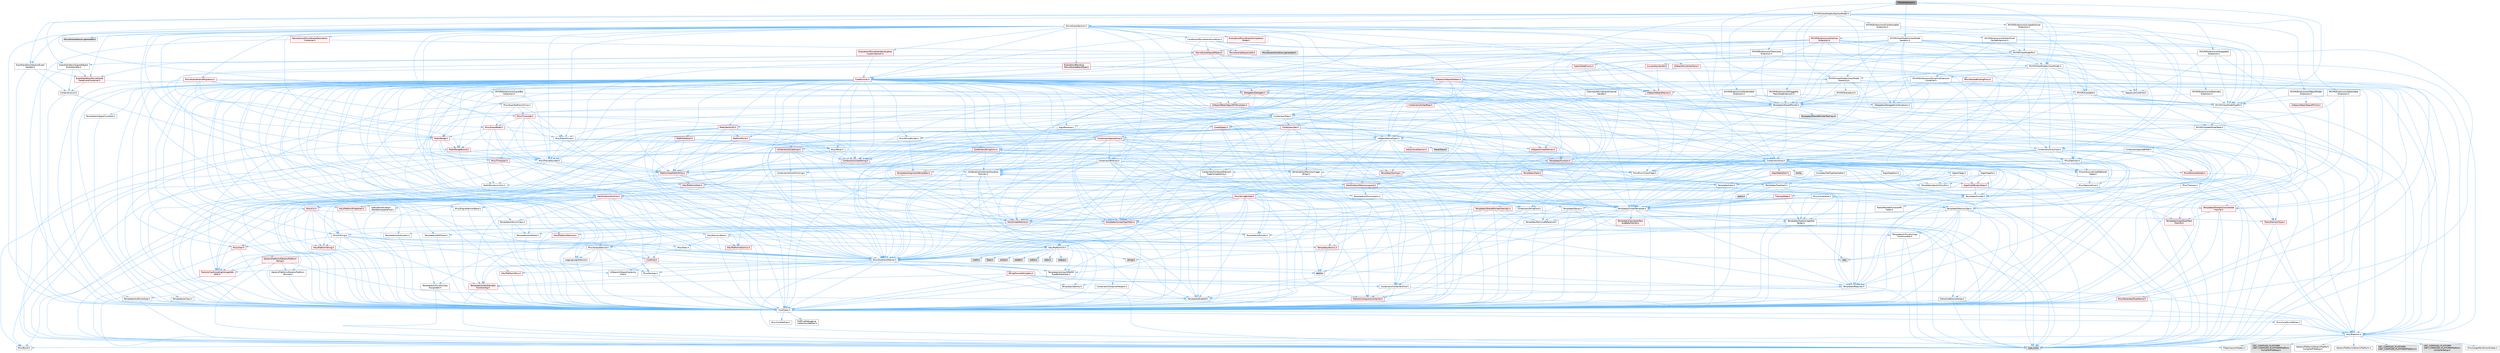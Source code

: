 digraph "ITrackExtension.h"
{
 // INTERACTIVE_SVG=YES
 // LATEX_PDF_SIZE
  bgcolor="transparent";
  edge [fontname=Helvetica,fontsize=10,labelfontname=Helvetica,labelfontsize=10];
  node [fontname=Helvetica,fontsize=10,shape=box,height=0.2,width=0.4];
  Node1 [id="Node000001",label="ITrackExtension.h",height=0.2,width=0.4,color="gray40", fillcolor="grey60", style="filled", fontcolor="black",tooltip=" "];
  Node1 -> Node2 [id="edge1_Node000001_Node000002",color="steelblue1",style="solid",tooltip=" "];
  Node2 [id="Node000002",label="MVVM/ViewModelTypeID.h",height=0.2,width=0.4,color="grey40", fillcolor="white", style="filled",URL="$d7/d3e/ViewModelTypeID_8h.html",tooltip=" "];
  Node2 -> Node3 [id="edge2_Node000002_Node000003",color="steelblue1",style="solid",tooltip=" "];
  Node3 [id="Node000003",label="CoreTypes.h",height=0.2,width=0.4,color="grey40", fillcolor="white", style="filled",URL="$dc/dec/CoreTypes_8h.html",tooltip=" "];
  Node3 -> Node4 [id="edge3_Node000003_Node000004",color="steelblue1",style="solid",tooltip=" "];
  Node4 [id="Node000004",label="HAL/Platform.h",height=0.2,width=0.4,color="grey40", fillcolor="white", style="filled",URL="$d9/dd0/Platform_8h.html",tooltip=" "];
  Node4 -> Node5 [id="edge4_Node000004_Node000005",color="steelblue1",style="solid",tooltip=" "];
  Node5 [id="Node000005",label="Misc/Build.h",height=0.2,width=0.4,color="grey40", fillcolor="white", style="filled",URL="$d3/dbb/Build_8h.html",tooltip=" "];
  Node4 -> Node6 [id="edge5_Node000004_Node000006",color="steelblue1",style="solid",tooltip=" "];
  Node6 [id="Node000006",label="Misc/LargeWorldCoordinates.h",height=0.2,width=0.4,color="grey40", fillcolor="white", style="filled",URL="$d2/dcb/LargeWorldCoordinates_8h.html",tooltip=" "];
  Node4 -> Node7 [id="edge6_Node000004_Node000007",color="steelblue1",style="solid",tooltip=" "];
  Node7 [id="Node000007",label="type_traits",height=0.2,width=0.4,color="grey60", fillcolor="#E0E0E0", style="filled",tooltip=" "];
  Node4 -> Node8 [id="edge7_Node000004_Node000008",color="steelblue1",style="solid",tooltip=" "];
  Node8 [id="Node000008",label="PreprocessorHelpers.h",height=0.2,width=0.4,color="grey40", fillcolor="white", style="filled",URL="$db/ddb/PreprocessorHelpers_8h.html",tooltip=" "];
  Node4 -> Node9 [id="edge8_Node000004_Node000009",color="steelblue1",style="solid",tooltip=" "];
  Node9 [id="Node000009",label="UBT_COMPILED_PLATFORM\l/UBT_COMPILED_PLATFORMPlatform\lCompilerPreSetup.h",height=0.2,width=0.4,color="grey60", fillcolor="#E0E0E0", style="filled",tooltip=" "];
  Node4 -> Node10 [id="edge9_Node000004_Node000010",color="steelblue1",style="solid",tooltip=" "];
  Node10 [id="Node000010",label="GenericPlatform/GenericPlatform\lCompilerPreSetup.h",height=0.2,width=0.4,color="grey40", fillcolor="white", style="filled",URL="$d9/dc8/GenericPlatformCompilerPreSetup_8h.html",tooltip=" "];
  Node4 -> Node11 [id="edge10_Node000004_Node000011",color="steelblue1",style="solid",tooltip=" "];
  Node11 [id="Node000011",label="GenericPlatform/GenericPlatform.h",height=0.2,width=0.4,color="grey40", fillcolor="white", style="filled",URL="$d6/d84/GenericPlatform_8h.html",tooltip=" "];
  Node4 -> Node12 [id="edge11_Node000004_Node000012",color="steelblue1",style="solid",tooltip=" "];
  Node12 [id="Node000012",label="UBT_COMPILED_PLATFORM\l/UBT_COMPILED_PLATFORMPlatform.h",height=0.2,width=0.4,color="grey60", fillcolor="#E0E0E0", style="filled",tooltip=" "];
  Node4 -> Node13 [id="edge12_Node000004_Node000013",color="steelblue1",style="solid",tooltip=" "];
  Node13 [id="Node000013",label="UBT_COMPILED_PLATFORM\l/UBT_COMPILED_PLATFORMPlatform\lCompilerSetup.h",height=0.2,width=0.4,color="grey60", fillcolor="#E0E0E0", style="filled",tooltip=" "];
  Node3 -> Node14 [id="edge13_Node000003_Node000014",color="steelblue1",style="solid",tooltip=" "];
  Node14 [id="Node000014",label="ProfilingDebugging\l/UMemoryDefines.h",height=0.2,width=0.4,color="grey40", fillcolor="white", style="filled",URL="$d2/da2/UMemoryDefines_8h.html",tooltip=" "];
  Node3 -> Node15 [id="edge14_Node000003_Node000015",color="steelblue1",style="solid",tooltip=" "];
  Node15 [id="Node000015",label="Misc/CoreMiscDefines.h",height=0.2,width=0.4,color="grey40", fillcolor="white", style="filled",URL="$da/d38/CoreMiscDefines_8h.html",tooltip=" "];
  Node15 -> Node4 [id="edge15_Node000015_Node000004",color="steelblue1",style="solid",tooltip=" "];
  Node15 -> Node8 [id="edge16_Node000015_Node000008",color="steelblue1",style="solid",tooltip=" "];
  Node3 -> Node16 [id="edge17_Node000003_Node000016",color="steelblue1",style="solid",tooltip=" "];
  Node16 [id="Node000016",label="Misc/CoreDefines.h",height=0.2,width=0.4,color="grey40", fillcolor="white", style="filled",URL="$d3/dd2/CoreDefines_8h.html",tooltip=" "];
  Node2 -> Node17 [id="edge18_Node000002_Node000017",color="steelblue1",style="solid",tooltip=" "];
  Node17 [id="Node000017",label="MVVM/CastableTypeTable.h",height=0.2,width=0.4,color="grey40", fillcolor="white", style="filled",URL="$d4/dab/CastableTypeTable_8h.html",tooltip=" "];
  Node17 -> Node3 [id="edge19_Node000017_Node000003",color="steelblue1",style="solid",tooltip=" "];
  Node17 -> Node4 [id="edge20_Node000017_Node000004",color="steelblue1",style="solid",tooltip=" "];
  Node17 -> Node18 [id="edge21_Node000017_Node000018",color="steelblue1",style="solid",tooltip=" "];
  Node18 [id="Node000018",label="Templates/UnrealTemplate.h",height=0.2,width=0.4,color="grey40", fillcolor="white", style="filled",URL="$d4/d24/UnrealTemplate_8h.html",tooltip=" "];
  Node18 -> Node3 [id="edge22_Node000018_Node000003",color="steelblue1",style="solid",tooltip=" "];
  Node18 -> Node19 [id="edge23_Node000018_Node000019",color="steelblue1",style="solid",tooltip=" "];
  Node19 [id="Node000019",label="Templates/IsPointer.h",height=0.2,width=0.4,color="grey40", fillcolor="white", style="filled",URL="$d7/d05/IsPointer_8h.html",tooltip=" "];
  Node19 -> Node3 [id="edge24_Node000019_Node000003",color="steelblue1",style="solid",tooltip=" "];
  Node18 -> Node20 [id="edge25_Node000018_Node000020",color="steelblue1",style="solid",tooltip=" "];
  Node20 [id="Node000020",label="HAL/UnrealMemory.h",height=0.2,width=0.4,color="red", fillcolor="#FFF0F0", style="filled",URL="$d9/d96/UnrealMemory_8h.html",tooltip=" "];
  Node20 -> Node3 [id="edge26_Node000020_Node000003",color="steelblue1",style="solid",tooltip=" "];
  Node20 -> Node33 [id="edge27_Node000020_Node000033",color="steelblue1",style="solid",tooltip=" "];
  Node33 [id="Node000033",label="HAL/MemoryBase.h",height=0.2,width=0.4,color="grey40", fillcolor="white", style="filled",URL="$d6/d9f/MemoryBase_8h.html",tooltip=" "];
  Node33 -> Node3 [id="edge28_Node000033_Node000003",color="steelblue1",style="solid",tooltip=" "];
  Node33 -> Node34 [id="edge29_Node000033_Node000034",color="steelblue1",style="solid",tooltip=" "];
  Node34 [id="Node000034",label="HAL/PlatformAtomics.h",height=0.2,width=0.4,color="red", fillcolor="#FFF0F0", style="filled",URL="$d3/d36/PlatformAtomics_8h.html",tooltip=" "];
  Node34 -> Node3 [id="edge30_Node000034_Node000003",color="steelblue1",style="solid",tooltip=" "];
  Node33 -> Node37 [id="edge31_Node000033_Node000037",color="steelblue1",style="solid",tooltip=" "];
  Node37 [id="Node000037",label="HAL/PlatformCrt.h",height=0.2,width=0.4,color="grey40", fillcolor="white", style="filled",URL="$d8/d75/PlatformCrt_8h.html",tooltip=" "];
  Node37 -> Node38 [id="edge32_Node000037_Node000038",color="steelblue1",style="solid",tooltip=" "];
  Node38 [id="Node000038",label="new",height=0.2,width=0.4,color="grey60", fillcolor="#E0E0E0", style="filled",tooltip=" "];
  Node37 -> Node32 [id="edge33_Node000037_Node000032",color="steelblue1",style="solid",tooltip=" "];
  Node32 [id="Node000032",label="wchar.h",height=0.2,width=0.4,color="grey60", fillcolor="#E0E0E0", style="filled",tooltip=" "];
  Node37 -> Node39 [id="edge34_Node000037_Node000039",color="steelblue1",style="solid",tooltip=" "];
  Node39 [id="Node000039",label="stddef.h",height=0.2,width=0.4,color="grey60", fillcolor="#E0E0E0", style="filled",tooltip=" "];
  Node37 -> Node40 [id="edge35_Node000037_Node000040",color="steelblue1",style="solid",tooltip=" "];
  Node40 [id="Node000040",label="stdlib.h",height=0.2,width=0.4,color="grey60", fillcolor="#E0E0E0", style="filled",tooltip=" "];
  Node37 -> Node41 [id="edge36_Node000037_Node000041",color="steelblue1",style="solid",tooltip=" "];
  Node41 [id="Node000041",label="stdio.h",height=0.2,width=0.4,color="grey60", fillcolor="#E0E0E0", style="filled",tooltip=" "];
  Node37 -> Node42 [id="edge37_Node000037_Node000042",color="steelblue1",style="solid",tooltip=" "];
  Node42 [id="Node000042",label="stdarg.h",height=0.2,width=0.4,color="grey60", fillcolor="#E0E0E0", style="filled",tooltip=" "];
  Node37 -> Node43 [id="edge38_Node000037_Node000043",color="steelblue1",style="solid",tooltip=" "];
  Node43 [id="Node000043",label="math.h",height=0.2,width=0.4,color="grey60", fillcolor="#E0E0E0", style="filled",tooltip=" "];
  Node37 -> Node44 [id="edge39_Node000037_Node000044",color="steelblue1",style="solid",tooltip=" "];
  Node44 [id="Node000044",label="float.h",height=0.2,width=0.4,color="grey60", fillcolor="#E0E0E0", style="filled",tooltip=" "];
  Node37 -> Node31 [id="edge40_Node000037_Node000031",color="steelblue1",style="solid",tooltip=" "];
  Node31 [id="Node000031",label="string.h",height=0.2,width=0.4,color="grey60", fillcolor="#E0E0E0", style="filled",tooltip=" "];
  Node33 -> Node45 [id="edge41_Node000033_Node000045",color="steelblue1",style="solid",tooltip=" "];
  Node45 [id="Node000045",label="Misc/Exec.h",height=0.2,width=0.4,color="grey40", fillcolor="white", style="filled",URL="$de/ddb/Exec_8h.html",tooltip=" "];
  Node45 -> Node3 [id="edge42_Node000045_Node000003",color="steelblue1",style="solid",tooltip=" "];
  Node45 -> Node46 [id="edge43_Node000045_Node000046",color="steelblue1",style="solid",tooltip=" "];
  Node46 [id="Node000046",label="Misc/AssertionMacros.h",height=0.2,width=0.4,color="grey40", fillcolor="white", style="filled",URL="$d0/dfa/AssertionMacros_8h.html",tooltip=" "];
  Node46 -> Node3 [id="edge44_Node000046_Node000003",color="steelblue1",style="solid",tooltip=" "];
  Node46 -> Node4 [id="edge45_Node000046_Node000004",color="steelblue1",style="solid",tooltip=" "];
  Node46 -> Node47 [id="edge46_Node000046_Node000047",color="steelblue1",style="solid",tooltip=" "];
  Node47 [id="Node000047",label="HAL/PlatformMisc.h",height=0.2,width=0.4,color="red", fillcolor="#FFF0F0", style="filled",URL="$d0/df5/PlatformMisc_8h.html",tooltip=" "];
  Node47 -> Node3 [id="edge47_Node000047_Node000003",color="steelblue1",style="solid",tooltip=" "];
  Node46 -> Node8 [id="edge48_Node000046_Node000008",color="steelblue1",style="solid",tooltip=" "];
  Node46 -> Node63 [id="edge49_Node000046_Node000063",color="steelblue1",style="solid",tooltip=" "];
  Node63 [id="Node000063",label="Templates/EnableIf.h",height=0.2,width=0.4,color="grey40", fillcolor="white", style="filled",URL="$d7/d60/EnableIf_8h.html",tooltip=" "];
  Node63 -> Node3 [id="edge50_Node000063_Node000003",color="steelblue1",style="solid",tooltip=" "];
  Node46 -> Node64 [id="edge51_Node000046_Node000064",color="steelblue1",style="solid",tooltip=" "];
  Node64 [id="Node000064",label="Templates/IsArrayOrRefOf\lTypeByPredicate.h",height=0.2,width=0.4,color="grey40", fillcolor="white", style="filled",URL="$d6/da1/IsArrayOrRefOfTypeByPredicate_8h.html",tooltip=" "];
  Node64 -> Node3 [id="edge52_Node000064_Node000003",color="steelblue1",style="solid",tooltip=" "];
  Node46 -> Node65 [id="edge53_Node000046_Node000065",color="steelblue1",style="solid",tooltip=" "];
  Node65 [id="Node000065",label="Templates/IsValidVariadic\lFunctionArg.h",height=0.2,width=0.4,color="red", fillcolor="#FFF0F0", style="filled",URL="$d0/dc8/IsValidVariadicFunctionArg_8h.html",tooltip=" "];
  Node65 -> Node3 [id="edge54_Node000065_Node000003",color="steelblue1",style="solid",tooltip=" "];
  Node65 -> Node7 [id="edge55_Node000065_Node000007",color="steelblue1",style="solid",tooltip=" "];
  Node46 -> Node67 [id="edge56_Node000046_Node000067",color="steelblue1",style="solid",tooltip=" "];
  Node67 [id="Node000067",label="Traits/IsCharEncodingCompatible\lWith.h",height=0.2,width=0.4,color="red", fillcolor="#FFF0F0", style="filled",URL="$df/dd1/IsCharEncodingCompatibleWith_8h.html",tooltip=" "];
  Node67 -> Node7 [id="edge57_Node000067_Node000007",color="steelblue1",style="solid",tooltip=" "];
  Node46 -> Node69 [id="edge58_Node000046_Node000069",color="steelblue1",style="solid",tooltip=" "];
  Node69 [id="Node000069",label="Misc/VarArgs.h",height=0.2,width=0.4,color="grey40", fillcolor="white", style="filled",URL="$d5/d6f/VarArgs_8h.html",tooltip=" "];
  Node69 -> Node3 [id="edge59_Node000069_Node000003",color="steelblue1",style="solid",tooltip=" "];
  Node46 -> Node70 [id="edge60_Node000046_Node000070",color="steelblue1",style="solid",tooltip=" "];
  Node70 [id="Node000070",label="String/FormatStringSan.h",height=0.2,width=0.4,color="red", fillcolor="#FFF0F0", style="filled",URL="$d3/d8b/FormatStringSan_8h.html",tooltip=" "];
  Node70 -> Node7 [id="edge61_Node000070_Node000007",color="steelblue1",style="solid",tooltip=" "];
  Node70 -> Node3 [id="edge62_Node000070_Node000003",color="steelblue1",style="solid",tooltip=" "];
  Node70 -> Node71 [id="edge63_Node000070_Node000071",color="steelblue1",style="solid",tooltip=" "];
  Node71 [id="Node000071",label="Templates/Requires.h",height=0.2,width=0.4,color="grey40", fillcolor="white", style="filled",URL="$dc/d96/Requires_8h.html",tooltip=" "];
  Node71 -> Node63 [id="edge64_Node000071_Node000063",color="steelblue1",style="solid",tooltip=" "];
  Node71 -> Node7 [id="edge65_Node000071_Node000007",color="steelblue1",style="solid",tooltip=" "];
  Node70 -> Node72 [id="edge66_Node000070_Node000072",color="steelblue1",style="solid",tooltip=" "];
  Node72 [id="Node000072",label="Templates/Identity.h",height=0.2,width=0.4,color="grey40", fillcolor="white", style="filled",URL="$d0/dd5/Identity_8h.html",tooltip=" "];
  Node70 -> Node65 [id="edge67_Node000070_Node000065",color="steelblue1",style="solid",tooltip=" "];
  Node70 -> Node23 [id="edge68_Node000070_Node000023",color="steelblue1",style="solid",tooltip=" "];
  Node23 [id="Node000023",label="Containers/ContainersFwd.h",height=0.2,width=0.4,color="grey40", fillcolor="white", style="filled",URL="$d4/d0a/ContainersFwd_8h.html",tooltip=" "];
  Node23 -> Node4 [id="edge69_Node000023_Node000004",color="steelblue1",style="solid",tooltip=" "];
  Node23 -> Node3 [id="edge70_Node000023_Node000003",color="steelblue1",style="solid",tooltip=" "];
  Node23 -> Node24 [id="edge71_Node000023_Node000024",color="steelblue1",style="solid",tooltip=" "];
  Node24 [id="Node000024",label="Traits/IsContiguousContainer.h",height=0.2,width=0.4,color="red", fillcolor="#FFF0F0", style="filled",URL="$d5/d3c/IsContiguousContainer_8h.html",tooltip=" "];
  Node24 -> Node3 [id="edge72_Node000024_Node000003",color="steelblue1",style="solid",tooltip=" "];
  Node46 -> Node76 [id="edge73_Node000046_Node000076",color="steelblue1",style="solid",tooltip=" "];
  Node76 [id="Node000076",label="atomic",height=0.2,width=0.4,color="grey60", fillcolor="#E0E0E0", style="filled",tooltip=" "];
  Node33 -> Node77 [id="edge74_Node000033_Node000077",color="steelblue1",style="solid",tooltip=" "];
  Node77 [id="Node000077",label="Misc/OutputDevice.h",height=0.2,width=0.4,color="grey40", fillcolor="white", style="filled",URL="$d7/d32/OutputDevice_8h.html",tooltip=" "];
  Node77 -> Node22 [id="edge75_Node000077_Node000022",color="steelblue1",style="solid",tooltip=" "];
  Node22 [id="Node000022",label="CoreFwd.h",height=0.2,width=0.4,color="red", fillcolor="#FFF0F0", style="filled",URL="$d1/d1e/CoreFwd_8h.html",tooltip=" "];
  Node22 -> Node3 [id="edge76_Node000022_Node000003",color="steelblue1",style="solid",tooltip=" "];
  Node22 -> Node23 [id="edge77_Node000022_Node000023",color="steelblue1",style="solid",tooltip=" "];
  Node22 -> Node28 [id="edge78_Node000022_Node000028",color="steelblue1",style="solid",tooltip=" "];
  Node28 [id="Node000028",label="UObject/UObjectHierarchy\lFwd.h",height=0.2,width=0.4,color="grey40", fillcolor="white", style="filled",URL="$d3/d13/UObjectHierarchyFwd_8h.html",tooltip=" "];
  Node77 -> Node3 [id="edge79_Node000077_Node000003",color="steelblue1",style="solid",tooltip=" "];
  Node77 -> Node78 [id="edge80_Node000077_Node000078",color="steelblue1",style="solid",tooltip=" "];
  Node78 [id="Node000078",label="Logging/LogVerbosity.h",height=0.2,width=0.4,color="grey40", fillcolor="white", style="filled",URL="$d2/d8f/LogVerbosity_8h.html",tooltip=" "];
  Node78 -> Node3 [id="edge81_Node000078_Node000003",color="steelblue1",style="solid",tooltip=" "];
  Node77 -> Node69 [id="edge82_Node000077_Node000069",color="steelblue1",style="solid",tooltip=" "];
  Node77 -> Node64 [id="edge83_Node000077_Node000064",color="steelblue1",style="solid",tooltip=" "];
  Node77 -> Node65 [id="edge84_Node000077_Node000065",color="steelblue1",style="solid",tooltip=" "];
  Node77 -> Node67 [id="edge85_Node000077_Node000067",color="steelblue1",style="solid",tooltip=" "];
  Node33 -> Node79 [id="edge86_Node000033_Node000079",color="steelblue1",style="solid",tooltip=" "];
  Node79 [id="Node000079",label="Templates/Atomic.h",height=0.2,width=0.4,color="red", fillcolor="#FFF0F0", style="filled",URL="$d3/d91/Atomic_8h.html",tooltip=" "];
  Node79 -> Node76 [id="edge87_Node000079_Node000076",color="steelblue1",style="solid",tooltip=" "];
  Node20 -> Node88 [id="edge88_Node000020_Node000088",color="steelblue1",style="solid",tooltip=" "];
  Node88 [id="Node000088",label="HAL/PlatformMemory.h",height=0.2,width=0.4,color="red", fillcolor="#FFF0F0", style="filled",URL="$de/d68/PlatformMemory_8h.html",tooltip=" "];
  Node88 -> Node3 [id="edge89_Node000088_Node000003",color="steelblue1",style="solid",tooltip=" "];
  Node20 -> Node19 [id="edge90_Node000020_Node000019",color="steelblue1",style="solid",tooltip=" "];
  Node18 -> Node91 [id="edge91_Node000018_Node000091",color="steelblue1",style="solid",tooltip=" "];
  Node91 [id="Node000091",label="Templates/CopyQualifiers\lAndRefsFromTo.h",height=0.2,width=0.4,color="red", fillcolor="#FFF0F0", style="filled",URL="$d3/db3/CopyQualifiersAndRefsFromTo_8h.html",tooltip=" "];
  Node18 -> Node93 [id="edge92_Node000018_Node000093",color="steelblue1",style="solid",tooltip=" "];
  Node93 [id="Node000093",label="Templates/UnrealTypeTraits.h",height=0.2,width=0.4,color="red", fillcolor="#FFF0F0", style="filled",URL="$d2/d2d/UnrealTypeTraits_8h.html",tooltip=" "];
  Node93 -> Node3 [id="edge93_Node000093_Node000003",color="steelblue1",style="solid",tooltip=" "];
  Node93 -> Node19 [id="edge94_Node000093_Node000019",color="steelblue1",style="solid",tooltip=" "];
  Node93 -> Node46 [id="edge95_Node000093_Node000046",color="steelblue1",style="solid",tooltip=" "];
  Node93 -> Node84 [id="edge96_Node000093_Node000084",color="steelblue1",style="solid",tooltip=" "];
  Node84 [id="Node000084",label="Templates/AndOrNot.h",height=0.2,width=0.4,color="grey40", fillcolor="white", style="filled",URL="$db/d0a/AndOrNot_8h.html",tooltip=" "];
  Node84 -> Node3 [id="edge97_Node000084_Node000003",color="steelblue1",style="solid",tooltip=" "];
  Node93 -> Node63 [id="edge98_Node000093_Node000063",color="steelblue1",style="solid",tooltip=" "];
  Node93 -> Node94 [id="edge99_Node000093_Node000094",color="steelblue1",style="solid",tooltip=" "];
  Node94 [id="Node000094",label="Templates/IsArithmetic.h",height=0.2,width=0.4,color="grey40", fillcolor="white", style="filled",URL="$d2/d5d/IsArithmetic_8h.html",tooltip=" "];
  Node94 -> Node3 [id="edge100_Node000094_Node000003",color="steelblue1",style="solid",tooltip=" "];
  Node93 -> Node96 [id="edge101_Node000093_Node000096",color="steelblue1",style="solid",tooltip=" "];
  Node96 [id="Node000096",label="Templates/IsPODType.h",height=0.2,width=0.4,color="grey40", fillcolor="white", style="filled",URL="$d7/db1/IsPODType_8h.html",tooltip=" "];
  Node96 -> Node3 [id="edge102_Node000096_Node000003",color="steelblue1",style="solid",tooltip=" "];
  Node93 -> Node97 [id="edge103_Node000093_Node000097",color="steelblue1",style="solid",tooltip=" "];
  Node97 [id="Node000097",label="Templates/IsUECoreType.h",height=0.2,width=0.4,color="grey40", fillcolor="white", style="filled",URL="$d1/db8/IsUECoreType_8h.html",tooltip=" "];
  Node97 -> Node3 [id="edge104_Node000097_Node000003",color="steelblue1",style="solid",tooltip=" "];
  Node97 -> Node7 [id="edge105_Node000097_Node000007",color="steelblue1",style="solid",tooltip=" "];
  Node93 -> Node85 [id="edge106_Node000093_Node000085",color="steelblue1",style="solid",tooltip=" "];
  Node85 [id="Node000085",label="Templates/IsTriviallyCopy\lConstructible.h",height=0.2,width=0.4,color="grey40", fillcolor="white", style="filled",URL="$d3/d78/IsTriviallyCopyConstructible_8h.html",tooltip=" "];
  Node85 -> Node3 [id="edge107_Node000085_Node000003",color="steelblue1",style="solid",tooltip=" "];
  Node85 -> Node7 [id="edge108_Node000085_Node000007",color="steelblue1",style="solid",tooltip=" "];
  Node18 -> Node98 [id="edge109_Node000018_Node000098",color="steelblue1",style="solid",tooltip=" "];
  Node98 [id="Node000098",label="Templates/RemoveReference.h",height=0.2,width=0.4,color="grey40", fillcolor="white", style="filled",URL="$da/dbe/RemoveReference_8h.html",tooltip=" "];
  Node98 -> Node3 [id="edge110_Node000098_Node000003",color="steelblue1",style="solid",tooltip=" "];
  Node18 -> Node71 [id="edge111_Node000018_Node000071",color="steelblue1",style="solid",tooltip=" "];
  Node18 -> Node99 [id="edge112_Node000018_Node000099",color="steelblue1",style="solid",tooltip=" "];
  Node99 [id="Node000099",label="Templates/TypeCompatible\lBytes.h",height=0.2,width=0.4,color="grey40", fillcolor="white", style="filled",URL="$df/d0a/TypeCompatibleBytes_8h.html",tooltip=" "];
  Node99 -> Node3 [id="edge113_Node000099_Node000003",color="steelblue1",style="solid",tooltip=" "];
  Node99 -> Node31 [id="edge114_Node000099_Node000031",color="steelblue1",style="solid",tooltip=" "];
  Node99 -> Node38 [id="edge115_Node000099_Node000038",color="steelblue1",style="solid",tooltip=" "];
  Node99 -> Node7 [id="edge116_Node000099_Node000007",color="steelblue1",style="solid",tooltip=" "];
  Node18 -> Node72 [id="edge117_Node000018_Node000072",color="steelblue1",style="solid",tooltip=" "];
  Node18 -> Node24 [id="edge118_Node000018_Node000024",color="steelblue1",style="solid",tooltip=" "];
  Node18 -> Node100 [id="edge119_Node000018_Node000100",color="steelblue1",style="solid",tooltip=" "];
  Node100 [id="Node000100",label="Traits/UseBitwiseSwap.h",height=0.2,width=0.4,color="grey40", fillcolor="white", style="filled",URL="$db/df3/UseBitwiseSwap_8h.html",tooltip=" "];
  Node100 -> Node3 [id="edge120_Node000100_Node000003",color="steelblue1",style="solid",tooltip=" "];
  Node100 -> Node7 [id="edge121_Node000100_Node000007",color="steelblue1",style="solid",tooltip=" "];
  Node18 -> Node7 [id="edge122_Node000018_Node000007",color="steelblue1",style="solid",tooltip=" "];
  Node17 -> Node101 [id="edge123_Node000017_Node000101",color="steelblue1",style="solid",tooltip=" "];
  Node101 [id="Node000101",label="Containers/SparseBitSet.h",height=0.2,width=0.4,color="grey40", fillcolor="white", style="filled",URL="$d5/d37/SparseBitSet_8h.html",tooltip=" "];
  Node101 -> Node3 [id="edge124_Node000101_Node000003",color="steelblue1",style="solid",tooltip=" "];
  Node101 -> Node18 [id="edge125_Node000101_Node000018",color="steelblue1",style="solid",tooltip=" "];
  Node101 -> Node102 [id="edge126_Node000101_Node000102",color="steelblue1",style="solid",tooltip=" "];
  Node102 [id="Node000102",label="Containers/Array.h",height=0.2,width=0.4,color="grey40", fillcolor="white", style="filled",URL="$df/dd0/Array_8h.html",tooltip=" "];
  Node102 -> Node3 [id="edge127_Node000102_Node000003",color="steelblue1",style="solid",tooltip=" "];
  Node102 -> Node46 [id="edge128_Node000102_Node000046",color="steelblue1",style="solid",tooltip=" "];
  Node102 -> Node103 [id="edge129_Node000102_Node000103",color="steelblue1",style="solid",tooltip=" "];
  Node103 [id="Node000103",label="Misc/IntrusiveUnsetOptional\lState.h",height=0.2,width=0.4,color="grey40", fillcolor="white", style="filled",URL="$d2/d0a/IntrusiveUnsetOptionalState_8h.html",tooltip=" "];
  Node103 -> Node104 [id="edge130_Node000103_Node000104",color="steelblue1",style="solid",tooltip=" "];
  Node104 [id="Node000104",label="Misc/OptionalFwd.h",height=0.2,width=0.4,color="grey40", fillcolor="white", style="filled",URL="$dc/d50/OptionalFwd_8h.html",tooltip=" "];
  Node102 -> Node105 [id="edge131_Node000102_Node000105",color="steelblue1",style="solid",tooltip=" "];
  Node105 [id="Node000105",label="Misc/ReverseIterate.h",height=0.2,width=0.4,color="red", fillcolor="#FFF0F0", style="filled",URL="$db/de3/ReverseIterate_8h.html",tooltip=" "];
  Node105 -> Node4 [id="edge132_Node000105_Node000004",color="steelblue1",style="solid",tooltip=" "];
  Node102 -> Node20 [id="edge133_Node000102_Node000020",color="steelblue1",style="solid",tooltip=" "];
  Node102 -> Node93 [id="edge134_Node000102_Node000093",color="steelblue1",style="solid",tooltip=" "];
  Node102 -> Node18 [id="edge135_Node000102_Node000018",color="steelblue1",style="solid",tooltip=" "];
  Node102 -> Node107 [id="edge136_Node000102_Node000107",color="steelblue1",style="solid",tooltip=" "];
  Node107 [id="Node000107",label="Containers/AllowShrinking.h",height=0.2,width=0.4,color="grey40", fillcolor="white", style="filled",URL="$d7/d1a/AllowShrinking_8h.html",tooltip=" "];
  Node107 -> Node3 [id="edge137_Node000107_Node000003",color="steelblue1",style="solid",tooltip=" "];
  Node102 -> Node108 [id="edge138_Node000102_Node000108",color="steelblue1",style="solid",tooltip=" "];
  Node108 [id="Node000108",label="Containers/ContainerAllocation\lPolicies.h",height=0.2,width=0.4,color="grey40", fillcolor="white", style="filled",URL="$d7/dff/ContainerAllocationPolicies_8h.html",tooltip=" "];
  Node108 -> Node3 [id="edge139_Node000108_Node000003",color="steelblue1",style="solid",tooltip=" "];
  Node108 -> Node109 [id="edge140_Node000108_Node000109",color="steelblue1",style="solid",tooltip=" "];
  Node109 [id="Node000109",label="Containers/ContainerHelpers.h",height=0.2,width=0.4,color="grey40", fillcolor="white", style="filled",URL="$d7/d33/ContainerHelpers_8h.html",tooltip=" "];
  Node109 -> Node3 [id="edge141_Node000109_Node000003",color="steelblue1",style="solid",tooltip=" "];
  Node108 -> Node108 [id="edge142_Node000108_Node000108",color="steelblue1",style="solid",tooltip=" "];
  Node108 -> Node110 [id="edge143_Node000108_Node000110",color="steelblue1",style="solid",tooltip=" "];
  Node110 [id="Node000110",label="HAL/PlatformMath.h",height=0.2,width=0.4,color="red", fillcolor="#FFF0F0", style="filled",URL="$dc/d53/PlatformMath_8h.html",tooltip=" "];
  Node110 -> Node3 [id="edge144_Node000110_Node000003",color="steelblue1",style="solid",tooltip=" "];
  Node108 -> Node20 [id="edge145_Node000108_Node000020",color="steelblue1",style="solid",tooltip=" "];
  Node108 -> Node52 [id="edge146_Node000108_Node000052",color="steelblue1",style="solid",tooltip=" "];
  Node52 [id="Node000052",label="Math/NumericLimits.h",height=0.2,width=0.4,color="grey40", fillcolor="white", style="filled",URL="$df/d1b/NumericLimits_8h.html",tooltip=" "];
  Node52 -> Node3 [id="edge147_Node000052_Node000003",color="steelblue1",style="solid",tooltip=" "];
  Node108 -> Node46 [id="edge148_Node000108_Node000046",color="steelblue1",style="solid",tooltip=" "];
  Node108 -> Node118 [id="edge149_Node000108_Node000118",color="steelblue1",style="solid",tooltip=" "];
  Node118 [id="Node000118",label="Templates/IsPolymorphic.h",height=0.2,width=0.4,color="grey40", fillcolor="white", style="filled",URL="$dc/d20/IsPolymorphic_8h.html",tooltip=" "];
  Node108 -> Node119 [id="edge150_Node000108_Node000119",color="steelblue1",style="solid",tooltip=" "];
  Node119 [id="Node000119",label="Templates/MemoryOps.h",height=0.2,width=0.4,color="grey40", fillcolor="white", style="filled",URL="$db/dea/MemoryOps_8h.html",tooltip=" "];
  Node119 -> Node3 [id="edge151_Node000119_Node000003",color="steelblue1",style="solid",tooltip=" "];
  Node119 -> Node20 [id="edge152_Node000119_Node000020",color="steelblue1",style="solid",tooltip=" "];
  Node119 -> Node86 [id="edge153_Node000119_Node000086",color="steelblue1",style="solid",tooltip=" "];
  Node86 [id="Node000086",label="Templates/IsTriviallyCopy\lAssignable.h",height=0.2,width=0.4,color="grey40", fillcolor="white", style="filled",URL="$d2/df2/IsTriviallyCopyAssignable_8h.html",tooltip=" "];
  Node86 -> Node3 [id="edge154_Node000086_Node000003",color="steelblue1",style="solid",tooltip=" "];
  Node86 -> Node7 [id="edge155_Node000086_Node000007",color="steelblue1",style="solid",tooltip=" "];
  Node119 -> Node85 [id="edge156_Node000119_Node000085",color="steelblue1",style="solid",tooltip=" "];
  Node119 -> Node71 [id="edge157_Node000119_Node000071",color="steelblue1",style="solid",tooltip=" "];
  Node119 -> Node93 [id="edge158_Node000119_Node000093",color="steelblue1",style="solid",tooltip=" "];
  Node119 -> Node100 [id="edge159_Node000119_Node000100",color="steelblue1",style="solid",tooltip=" "];
  Node119 -> Node38 [id="edge160_Node000119_Node000038",color="steelblue1",style="solid",tooltip=" "];
  Node119 -> Node7 [id="edge161_Node000119_Node000007",color="steelblue1",style="solid",tooltip=" "];
  Node108 -> Node99 [id="edge162_Node000108_Node000099",color="steelblue1",style="solid",tooltip=" "];
  Node108 -> Node7 [id="edge163_Node000108_Node000007",color="steelblue1",style="solid",tooltip=" "];
  Node102 -> Node120 [id="edge164_Node000102_Node000120",color="steelblue1",style="solid",tooltip=" "];
  Node120 [id="Node000120",label="Containers/ContainerElement\lTypeCompatibility.h",height=0.2,width=0.4,color="grey40", fillcolor="white", style="filled",URL="$df/ddf/ContainerElementTypeCompatibility_8h.html",tooltip=" "];
  Node120 -> Node3 [id="edge165_Node000120_Node000003",color="steelblue1",style="solid",tooltip=" "];
  Node120 -> Node93 [id="edge166_Node000120_Node000093",color="steelblue1",style="solid",tooltip=" "];
  Node102 -> Node121 [id="edge167_Node000102_Node000121",color="steelblue1",style="solid",tooltip=" "];
  Node121 [id="Node000121",label="Serialization/Archive.h",height=0.2,width=0.4,color="red", fillcolor="#FFF0F0", style="filled",URL="$d7/d3b/Archive_8h.html",tooltip=" "];
  Node121 -> Node22 [id="edge168_Node000121_Node000022",color="steelblue1",style="solid",tooltip=" "];
  Node121 -> Node3 [id="edge169_Node000121_Node000003",color="steelblue1",style="solid",tooltip=" "];
  Node121 -> Node122 [id="edge170_Node000121_Node000122",color="steelblue1",style="solid",tooltip=" "];
  Node122 [id="Node000122",label="HAL/PlatformProperties.h",height=0.2,width=0.4,color="red", fillcolor="#FFF0F0", style="filled",URL="$d9/db0/PlatformProperties_8h.html",tooltip=" "];
  Node122 -> Node3 [id="edge171_Node000122_Node000003",color="steelblue1",style="solid",tooltip=" "];
  Node121 -> Node125 [id="edge172_Node000121_Node000125",color="steelblue1",style="solid",tooltip=" "];
  Node125 [id="Node000125",label="Internationalization\l/TextNamespaceFwd.h",height=0.2,width=0.4,color="grey40", fillcolor="white", style="filled",URL="$d8/d97/TextNamespaceFwd_8h.html",tooltip=" "];
  Node125 -> Node3 [id="edge173_Node000125_Node000003",color="steelblue1",style="solid",tooltip=" "];
  Node121 -> Node46 [id="edge174_Node000121_Node000046",color="steelblue1",style="solid",tooltip=" "];
  Node121 -> Node5 [id="edge175_Node000121_Node000005",color="steelblue1",style="solid",tooltip=" "];
  Node121 -> Node126 [id="edge176_Node000121_Node000126",color="steelblue1",style="solid",tooltip=" "];
  Node126 [id="Node000126",label="Misc/EngineVersionBase.h",height=0.2,width=0.4,color="grey40", fillcolor="white", style="filled",URL="$d5/d2b/EngineVersionBase_8h.html",tooltip=" "];
  Node126 -> Node3 [id="edge177_Node000126_Node000003",color="steelblue1",style="solid",tooltip=" "];
  Node121 -> Node69 [id="edge178_Node000121_Node000069",color="steelblue1",style="solid",tooltip=" "];
  Node121 -> Node63 [id="edge179_Node000121_Node000063",color="steelblue1",style="solid",tooltip=" "];
  Node121 -> Node64 [id="edge180_Node000121_Node000064",color="steelblue1",style="solid",tooltip=" "];
  Node121 -> Node129 [id="edge181_Node000121_Node000129",color="steelblue1",style="solid",tooltip=" "];
  Node129 [id="Node000129",label="Templates/IsEnumClass.h",height=0.2,width=0.4,color="grey40", fillcolor="white", style="filled",URL="$d7/d15/IsEnumClass_8h.html",tooltip=" "];
  Node129 -> Node3 [id="edge182_Node000129_Node000003",color="steelblue1",style="solid",tooltip=" "];
  Node129 -> Node84 [id="edge183_Node000129_Node000084",color="steelblue1",style="solid",tooltip=" "];
  Node121 -> Node65 [id="edge184_Node000121_Node000065",color="steelblue1",style="solid",tooltip=" "];
  Node121 -> Node18 [id="edge185_Node000121_Node000018",color="steelblue1",style="solid",tooltip=" "];
  Node121 -> Node67 [id="edge186_Node000121_Node000067",color="steelblue1",style="solid",tooltip=" "];
  Node102 -> Node131 [id="edge187_Node000102_Node000131",color="steelblue1",style="solid",tooltip=" "];
  Node131 [id="Node000131",label="Serialization/MemoryImage\lWriter.h",height=0.2,width=0.4,color="grey40", fillcolor="white", style="filled",URL="$d0/d08/MemoryImageWriter_8h.html",tooltip=" "];
  Node131 -> Node3 [id="edge188_Node000131_Node000003",color="steelblue1",style="solid",tooltip=" "];
  Node131 -> Node132 [id="edge189_Node000131_Node000132",color="steelblue1",style="solid",tooltip=" "];
  Node132 [id="Node000132",label="Serialization/MemoryLayout.h",height=0.2,width=0.4,color="red", fillcolor="#FFF0F0", style="filled",URL="$d7/d66/MemoryLayout_8h.html",tooltip=" "];
  Node132 -> Node49 [id="edge190_Node000132_Node000049",color="steelblue1",style="solid",tooltip=" "];
  Node49 [id="Node000049",label="Containers/StringFwd.h",height=0.2,width=0.4,color="grey40", fillcolor="white", style="filled",URL="$df/d37/StringFwd_8h.html",tooltip=" "];
  Node49 -> Node3 [id="edge191_Node000049_Node000003",color="steelblue1",style="solid",tooltip=" "];
  Node49 -> Node50 [id="edge192_Node000049_Node000050",color="steelblue1",style="solid",tooltip=" "];
  Node50 [id="Node000050",label="Traits/ElementType.h",height=0.2,width=0.4,color="red", fillcolor="#FFF0F0", style="filled",URL="$d5/d4f/ElementType_8h.html",tooltip=" "];
  Node50 -> Node4 [id="edge193_Node000050_Node000004",color="steelblue1",style="solid",tooltip=" "];
  Node50 -> Node7 [id="edge194_Node000050_Node000007",color="steelblue1",style="solid",tooltip=" "];
  Node49 -> Node24 [id="edge195_Node000049_Node000024",color="steelblue1",style="solid",tooltip=" "];
  Node132 -> Node20 [id="edge196_Node000132_Node000020",color="steelblue1",style="solid",tooltip=" "];
  Node132 -> Node63 [id="edge197_Node000132_Node000063",color="steelblue1",style="solid",tooltip=" "];
  Node132 -> Node118 [id="edge198_Node000132_Node000118",color="steelblue1",style="solid",tooltip=" "];
  Node132 -> Node18 [id="edge199_Node000132_Node000018",color="steelblue1",style="solid",tooltip=" "];
  Node102 -> Node145 [id="edge200_Node000102_Node000145",color="steelblue1",style="solid",tooltip=" "];
  Node145 [id="Node000145",label="Algo/Heapify.h",height=0.2,width=0.4,color="grey40", fillcolor="white", style="filled",URL="$d0/d2a/Heapify_8h.html",tooltip=" "];
  Node145 -> Node146 [id="edge201_Node000145_Node000146",color="steelblue1",style="solid",tooltip=" "];
  Node146 [id="Node000146",label="Algo/Impl/BinaryHeap.h",height=0.2,width=0.4,color="red", fillcolor="#FFF0F0", style="filled",URL="$d7/da3/Algo_2Impl_2BinaryHeap_8h.html",tooltip=" "];
  Node146 -> Node147 [id="edge202_Node000146_Node000147",color="steelblue1",style="solid",tooltip=" "];
  Node147 [id="Node000147",label="Templates/Invoke.h",height=0.2,width=0.4,color="grey40", fillcolor="white", style="filled",URL="$d7/deb/Invoke_8h.html",tooltip=" "];
  Node147 -> Node3 [id="edge203_Node000147_Node000003",color="steelblue1",style="solid",tooltip=" "];
  Node147 -> Node148 [id="edge204_Node000147_Node000148",color="steelblue1",style="solid",tooltip=" "];
  Node148 [id="Node000148",label="Traits/MemberFunctionPtr\lOuter.h",height=0.2,width=0.4,color="grey40", fillcolor="white", style="filled",URL="$db/da7/MemberFunctionPtrOuter_8h.html",tooltip=" "];
  Node147 -> Node18 [id="edge205_Node000147_Node000018",color="steelblue1",style="solid",tooltip=" "];
  Node147 -> Node7 [id="edge206_Node000147_Node000007",color="steelblue1",style="solid",tooltip=" "];
  Node146 -> Node7 [id="edge207_Node000146_Node000007",color="steelblue1",style="solid",tooltip=" "];
  Node145 -> Node151 [id="edge208_Node000145_Node000151",color="steelblue1",style="solid",tooltip=" "];
  Node151 [id="Node000151",label="Templates/IdentityFunctor.h",height=0.2,width=0.4,color="grey40", fillcolor="white", style="filled",URL="$d7/d2e/IdentityFunctor_8h.html",tooltip=" "];
  Node151 -> Node4 [id="edge209_Node000151_Node000004",color="steelblue1",style="solid",tooltip=" "];
  Node145 -> Node147 [id="edge210_Node000145_Node000147",color="steelblue1",style="solid",tooltip=" "];
  Node145 -> Node152 [id="edge211_Node000145_Node000152",color="steelblue1",style="solid",tooltip=" "];
  Node152 [id="Node000152",label="Templates/Less.h",height=0.2,width=0.4,color="grey40", fillcolor="white", style="filled",URL="$de/dc8/Less_8h.html",tooltip=" "];
  Node152 -> Node3 [id="edge212_Node000152_Node000003",color="steelblue1",style="solid",tooltip=" "];
  Node152 -> Node18 [id="edge213_Node000152_Node000018",color="steelblue1",style="solid",tooltip=" "];
  Node145 -> Node18 [id="edge214_Node000145_Node000018",color="steelblue1",style="solid",tooltip=" "];
  Node102 -> Node153 [id="edge215_Node000102_Node000153",color="steelblue1",style="solid",tooltip=" "];
  Node153 [id="Node000153",label="Algo/HeapSort.h",height=0.2,width=0.4,color="grey40", fillcolor="white", style="filled",URL="$d3/d92/HeapSort_8h.html",tooltip=" "];
  Node153 -> Node146 [id="edge216_Node000153_Node000146",color="steelblue1",style="solid",tooltip=" "];
  Node153 -> Node151 [id="edge217_Node000153_Node000151",color="steelblue1",style="solid",tooltip=" "];
  Node153 -> Node152 [id="edge218_Node000153_Node000152",color="steelblue1",style="solid",tooltip=" "];
  Node153 -> Node18 [id="edge219_Node000153_Node000018",color="steelblue1",style="solid",tooltip=" "];
  Node102 -> Node154 [id="edge220_Node000102_Node000154",color="steelblue1",style="solid",tooltip=" "];
  Node154 [id="Node000154",label="Algo/IsHeap.h",height=0.2,width=0.4,color="grey40", fillcolor="white", style="filled",URL="$de/d32/IsHeap_8h.html",tooltip=" "];
  Node154 -> Node146 [id="edge221_Node000154_Node000146",color="steelblue1",style="solid",tooltip=" "];
  Node154 -> Node151 [id="edge222_Node000154_Node000151",color="steelblue1",style="solid",tooltip=" "];
  Node154 -> Node147 [id="edge223_Node000154_Node000147",color="steelblue1",style="solid",tooltip=" "];
  Node154 -> Node152 [id="edge224_Node000154_Node000152",color="steelblue1",style="solid",tooltip=" "];
  Node154 -> Node18 [id="edge225_Node000154_Node000018",color="steelblue1",style="solid",tooltip=" "];
  Node102 -> Node146 [id="edge226_Node000102_Node000146",color="steelblue1",style="solid",tooltip=" "];
  Node102 -> Node155 [id="edge227_Node000102_Node000155",color="steelblue1",style="solid",tooltip=" "];
  Node155 [id="Node000155",label="Algo/StableSort.h",height=0.2,width=0.4,color="red", fillcolor="#FFF0F0", style="filled",URL="$d7/d3c/StableSort_8h.html",tooltip=" "];
  Node155 -> Node151 [id="edge228_Node000155_Node000151",color="steelblue1",style="solid",tooltip=" "];
  Node155 -> Node147 [id="edge229_Node000155_Node000147",color="steelblue1",style="solid",tooltip=" "];
  Node155 -> Node152 [id="edge230_Node000155_Node000152",color="steelblue1",style="solid",tooltip=" "];
  Node155 -> Node18 [id="edge231_Node000155_Node000018",color="steelblue1",style="solid",tooltip=" "];
  Node102 -> Node158 [id="edge232_Node000102_Node000158",color="steelblue1",style="solid",tooltip=" "];
  Node158 [id="Node000158",label="Concepts/GetTypeHashable.h",height=0.2,width=0.4,color="grey40", fillcolor="white", style="filled",URL="$d3/da2/GetTypeHashable_8h.html",tooltip=" "];
  Node158 -> Node3 [id="edge233_Node000158_Node000003",color="steelblue1",style="solid",tooltip=" "];
  Node158 -> Node136 [id="edge234_Node000158_Node000136",color="steelblue1",style="solid",tooltip=" "];
  Node136 [id="Node000136",label="Templates/TypeHash.h",height=0.2,width=0.4,color="grey40", fillcolor="white", style="filled",URL="$d1/d62/TypeHash_8h.html",tooltip=" "];
  Node136 -> Node3 [id="edge235_Node000136_Node000003",color="steelblue1",style="solid",tooltip=" "];
  Node136 -> Node71 [id="edge236_Node000136_Node000071",color="steelblue1",style="solid",tooltip=" "];
  Node136 -> Node137 [id="edge237_Node000136_Node000137",color="steelblue1",style="solid",tooltip=" "];
  Node137 [id="Node000137",label="Misc/Crc.h",height=0.2,width=0.4,color="red", fillcolor="#FFF0F0", style="filled",URL="$d4/dd2/Crc_8h.html",tooltip=" "];
  Node137 -> Node3 [id="edge238_Node000137_Node000003",color="steelblue1",style="solid",tooltip=" "];
  Node137 -> Node29 [id="edge239_Node000137_Node000029",color="steelblue1",style="solid",tooltip=" "];
  Node29 [id="Node000029",label="HAL/PlatformString.h",height=0.2,width=0.4,color="red", fillcolor="#FFF0F0", style="filled",URL="$db/db5/PlatformString_8h.html",tooltip=" "];
  Node29 -> Node3 [id="edge240_Node000029_Node000003",color="steelblue1",style="solid",tooltip=" "];
  Node137 -> Node46 [id="edge241_Node000137_Node000046",color="steelblue1",style="solid",tooltip=" "];
  Node137 -> Node138 [id="edge242_Node000137_Node000138",color="steelblue1",style="solid",tooltip=" "];
  Node138 [id="Node000138",label="Misc/CString.h",height=0.2,width=0.4,color="grey40", fillcolor="white", style="filled",URL="$d2/d49/CString_8h.html",tooltip=" "];
  Node138 -> Node3 [id="edge243_Node000138_Node000003",color="steelblue1",style="solid",tooltip=" "];
  Node138 -> Node37 [id="edge244_Node000138_Node000037",color="steelblue1",style="solid",tooltip=" "];
  Node138 -> Node29 [id="edge245_Node000138_Node000029",color="steelblue1",style="solid",tooltip=" "];
  Node138 -> Node46 [id="edge246_Node000138_Node000046",color="steelblue1",style="solid",tooltip=" "];
  Node138 -> Node139 [id="edge247_Node000138_Node000139",color="steelblue1",style="solid",tooltip=" "];
  Node139 [id="Node000139",label="Misc/Char.h",height=0.2,width=0.4,color="red", fillcolor="#FFF0F0", style="filled",URL="$d0/d58/Char_8h.html",tooltip=" "];
  Node139 -> Node3 [id="edge248_Node000139_Node000003",color="steelblue1",style="solid",tooltip=" "];
  Node139 -> Node7 [id="edge249_Node000139_Node000007",color="steelblue1",style="solid",tooltip=" "];
  Node138 -> Node69 [id="edge250_Node000138_Node000069",color="steelblue1",style="solid",tooltip=" "];
  Node138 -> Node64 [id="edge251_Node000138_Node000064",color="steelblue1",style="solid",tooltip=" "];
  Node138 -> Node65 [id="edge252_Node000138_Node000065",color="steelblue1",style="solid",tooltip=" "];
  Node138 -> Node67 [id="edge253_Node000138_Node000067",color="steelblue1",style="solid",tooltip=" "];
  Node137 -> Node139 [id="edge254_Node000137_Node000139",color="steelblue1",style="solid",tooltip=" "];
  Node137 -> Node93 [id="edge255_Node000137_Node000093",color="steelblue1",style="solid",tooltip=" "];
  Node136 -> Node142 [id="edge256_Node000136_Node000142",color="steelblue1",style="solid",tooltip=" "];
  Node142 [id="Node000142",label="stdint.h",height=0.2,width=0.4,color="grey60", fillcolor="#E0E0E0", style="filled",tooltip=" "];
  Node136 -> Node7 [id="edge257_Node000136_Node000007",color="steelblue1",style="solid",tooltip=" "];
  Node102 -> Node151 [id="edge258_Node000102_Node000151",color="steelblue1",style="solid",tooltip=" "];
  Node102 -> Node147 [id="edge259_Node000102_Node000147",color="steelblue1",style="solid",tooltip=" "];
  Node102 -> Node152 [id="edge260_Node000102_Node000152",color="steelblue1",style="solid",tooltip=" "];
  Node102 -> Node159 [id="edge261_Node000102_Node000159",color="steelblue1",style="solid",tooltip=" "];
  Node159 [id="Node000159",label="Templates/LosesQualifiers\lFromTo.h",height=0.2,width=0.4,color="red", fillcolor="#FFF0F0", style="filled",URL="$d2/db3/LosesQualifiersFromTo_8h.html",tooltip=" "];
  Node159 -> Node7 [id="edge262_Node000159_Node000007",color="steelblue1",style="solid",tooltip=" "];
  Node102 -> Node71 [id="edge263_Node000102_Node000071",color="steelblue1",style="solid",tooltip=" "];
  Node102 -> Node160 [id="edge264_Node000102_Node000160",color="steelblue1",style="solid",tooltip=" "];
  Node160 [id="Node000160",label="Templates/Sorting.h",height=0.2,width=0.4,color="red", fillcolor="#FFF0F0", style="filled",URL="$d3/d9e/Sorting_8h.html",tooltip=" "];
  Node160 -> Node3 [id="edge265_Node000160_Node000003",color="steelblue1",style="solid",tooltip=" "];
  Node160 -> Node110 [id="edge266_Node000160_Node000110",color="steelblue1",style="solid",tooltip=" "];
  Node160 -> Node152 [id="edge267_Node000160_Node000152",color="steelblue1",style="solid",tooltip=" "];
  Node102 -> Node164 [id="edge268_Node000102_Node000164",color="steelblue1",style="solid",tooltip=" "];
  Node164 [id="Node000164",label="Templates/AlignmentTemplates.h",height=0.2,width=0.4,color="red", fillcolor="#FFF0F0", style="filled",URL="$dd/d32/AlignmentTemplates_8h.html",tooltip=" "];
  Node164 -> Node3 [id="edge269_Node000164_Node000003",color="steelblue1",style="solid",tooltip=" "];
  Node164 -> Node19 [id="edge270_Node000164_Node000019",color="steelblue1",style="solid",tooltip=" "];
  Node102 -> Node50 [id="edge271_Node000102_Node000050",color="steelblue1",style="solid",tooltip=" "];
  Node102 -> Node116 [id="edge272_Node000102_Node000116",color="steelblue1",style="solid",tooltip=" "];
  Node116 [id="Node000116",label="limits",height=0.2,width=0.4,color="grey60", fillcolor="#E0E0E0", style="filled",tooltip=" "];
  Node102 -> Node7 [id="edge273_Node000102_Node000007",color="steelblue1",style="solid",tooltip=" "];
  Node17 -> Node165 [id="edge274_Node000017_Node000165",color="steelblue1",style="solid",tooltip=" "];
  Node165 [id="Node000165",label="UObject/NameTypes.h",height=0.2,width=0.4,color="grey40", fillcolor="white", style="filled",URL="$d6/d35/NameTypes_8h.html",tooltip=" "];
  Node165 -> Node3 [id="edge275_Node000165_Node000003",color="steelblue1",style="solid",tooltip=" "];
  Node165 -> Node46 [id="edge276_Node000165_Node000046",color="steelblue1",style="solid",tooltip=" "];
  Node165 -> Node20 [id="edge277_Node000165_Node000020",color="steelblue1",style="solid",tooltip=" "];
  Node165 -> Node93 [id="edge278_Node000165_Node000093",color="steelblue1",style="solid",tooltip=" "];
  Node165 -> Node18 [id="edge279_Node000165_Node000018",color="steelblue1",style="solid",tooltip=" "];
  Node165 -> Node166 [id="edge280_Node000165_Node000166",color="steelblue1",style="solid",tooltip=" "];
  Node166 [id="Node000166",label="Containers/UnrealString.h",height=0.2,width=0.4,color="red", fillcolor="#FFF0F0", style="filled",URL="$d5/dba/UnrealString_8h.html",tooltip=" "];
  Node165 -> Node170 [id="edge281_Node000165_Node000170",color="steelblue1",style="solid",tooltip=" "];
  Node170 [id="Node000170",label="HAL/CriticalSection.h",height=0.2,width=0.4,color="red", fillcolor="#FFF0F0", style="filled",URL="$d6/d90/CriticalSection_8h.html",tooltip=" "];
  Node165 -> Node173 [id="edge282_Node000165_Node000173",color="steelblue1",style="solid",tooltip=" "];
  Node173 [id="Node000173",label="Containers/StringConv.h",height=0.2,width=0.4,color="red", fillcolor="#FFF0F0", style="filled",URL="$d3/ddf/StringConv_8h.html",tooltip=" "];
  Node173 -> Node3 [id="edge283_Node000173_Node000003",color="steelblue1",style="solid",tooltip=" "];
  Node173 -> Node46 [id="edge284_Node000173_Node000046",color="steelblue1",style="solid",tooltip=" "];
  Node173 -> Node108 [id="edge285_Node000173_Node000108",color="steelblue1",style="solid",tooltip=" "];
  Node173 -> Node102 [id="edge286_Node000173_Node000102",color="steelblue1",style="solid",tooltip=" "];
  Node173 -> Node138 [id="edge287_Node000173_Node000138",color="steelblue1",style="solid",tooltip=" "];
  Node173 -> Node18 [id="edge288_Node000173_Node000018",color="steelblue1",style="solid",tooltip=" "];
  Node173 -> Node93 [id="edge289_Node000173_Node000093",color="steelblue1",style="solid",tooltip=" "];
  Node173 -> Node50 [id="edge290_Node000173_Node000050",color="steelblue1",style="solid",tooltip=" "];
  Node173 -> Node67 [id="edge291_Node000173_Node000067",color="steelblue1",style="solid",tooltip=" "];
  Node173 -> Node24 [id="edge292_Node000173_Node000024",color="steelblue1",style="solid",tooltip=" "];
  Node173 -> Node7 [id="edge293_Node000173_Node000007",color="steelblue1",style="solid",tooltip=" "];
  Node165 -> Node49 [id="edge294_Node000165_Node000049",color="steelblue1",style="solid",tooltip=" "];
  Node165 -> Node175 [id="edge295_Node000165_Node000175",color="steelblue1",style="solid",tooltip=" "];
  Node175 [id="Node000175",label="UObject/UnrealNames.h",height=0.2,width=0.4,color="red", fillcolor="#FFF0F0", style="filled",URL="$d8/db1/UnrealNames_8h.html",tooltip=" "];
  Node175 -> Node3 [id="edge296_Node000175_Node000003",color="steelblue1",style="solid",tooltip=" "];
  Node165 -> Node79 [id="edge297_Node000165_Node000079",color="steelblue1",style="solid",tooltip=" "];
  Node165 -> Node132 [id="edge298_Node000165_Node000132",color="steelblue1",style="solid",tooltip=" "];
  Node165 -> Node103 [id="edge299_Node000165_Node000103",color="steelblue1",style="solid",tooltip=" "];
  Node165 -> Node177 [id="edge300_Node000165_Node000177",color="steelblue1",style="solid",tooltip=" "];
  Node177 [id="Node000177",label="Misc/StringBuilder.h",height=0.2,width=0.4,color="red", fillcolor="#FFF0F0", style="filled",URL="$d4/d52/StringBuilder_8h.html",tooltip=" "];
  Node177 -> Node49 [id="edge301_Node000177_Node000049",color="steelblue1",style="solid",tooltip=" "];
  Node177 -> Node3 [id="edge302_Node000177_Node000003",color="steelblue1",style="solid",tooltip=" "];
  Node177 -> Node29 [id="edge303_Node000177_Node000029",color="steelblue1",style="solid",tooltip=" "];
  Node177 -> Node20 [id="edge304_Node000177_Node000020",color="steelblue1",style="solid",tooltip=" "];
  Node177 -> Node46 [id="edge305_Node000177_Node000046",color="steelblue1",style="solid",tooltip=" "];
  Node177 -> Node138 [id="edge306_Node000177_Node000138",color="steelblue1",style="solid",tooltip=" "];
  Node177 -> Node63 [id="edge307_Node000177_Node000063",color="steelblue1",style="solid",tooltip=" "];
  Node177 -> Node64 [id="edge308_Node000177_Node000064",color="steelblue1",style="solid",tooltip=" "];
  Node177 -> Node65 [id="edge309_Node000177_Node000065",color="steelblue1",style="solid",tooltip=" "];
  Node177 -> Node71 [id="edge310_Node000177_Node000071",color="steelblue1",style="solid",tooltip=" "];
  Node177 -> Node18 [id="edge311_Node000177_Node000018",color="steelblue1",style="solid",tooltip=" "];
  Node177 -> Node93 [id="edge312_Node000177_Node000093",color="steelblue1",style="solid",tooltip=" "];
  Node177 -> Node67 [id="edge313_Node000177_Node000067",color="steelblue1",style="solid",tooltip=" "];
  Node177 -> Node24 [id="edge314_Node000177_Node000024",color="steelblue1",style="solid",tooltip=" "];
  Node177 -> Node7 [id="edge315_Node000177_Node000007",color="steelblue1",style="solid",tooltip=" "];
  Node165 -> Node62 [id="edge316_Node000165_Node000062",color="steelblue1",style="solid",tooltip=" "];
  Node62 [id="Node000062",label="Trace/Trace.h",height=0.2,width=0.4,color="grey60", fillcolor="#E0E0E0", style="filled",tooltip=" "];
  Node17 -> Node7 [id="edge317_Node000017_Node000007",color="steelblue1",style="solid",tooltip=" "];
  Node1 -> Node183 [id="edge318_Node000001_Node000183",color="steelblue1",style="solid",tooltip=" "];
  Node183 [id="Node000183",label="MVVM/ViewModels/SectionModel.h",height=0.2,width=0.4,color="grey40", fillcolor="white", style="filled",URL="$d7/d0c/SectionModel_8h.html",tooltip=" "];
  Node183 -> Node184 [id="edge319_Node000183_Node000184",color="steelblue1",style="solid",tooltip=" "];
  Node184 [id="Node000184",label="Channels/MovieSceneChannel\lHandle.h",height=0.2,width=0.4,color="grey40", fillcolor="white", style="filled",URL="$de/d71/MovieSceneChannelHandle_8h.html",tooltip=" "];
  Node184 -> Node4 [id="edge320_Node000184_Node000004",color="steelblue1",style="solid",tooltip=" "];
  Node184 -> Node46 [id="edge321_Node000184_Node000046",color="steelblue1",style="solid",tooltip=" "];
  Node184 -> Node185 [id="edge322_Node000184_Node000185",color="steelblue1",style="solid",tooltip=" "];
  Node185 [id="Node000185",label="Templates/SharedPointer.h",height=0.2,width=0.4,color="grey40", fillcolor="white", style="filled",URL="$d2/d17/SharedPointer_8h.html",tooltip=" "];
  Node185 -> Node3 [id="edge323_Node000185_Node000003",color="steelblue1",style="solid",tooltip=" "];
  Node185 -> Node103 [id="edge324_Node000185_Node000103",color="steelblue1",style="solid",tooltip=" "];
  Node185 -> Node186 [id="edge325_Node000185_Node000186",color="steelblue1",style="solid",tooltip=" "];
  Node186 [id="Node000186",label="Templates/PointerIsConvertible\lFromTo.h",height=0.2,width=0.4,color="red", fillcolor="#FFF0F0", style="filled",URL="$d6/d65/PointerIsConvertibleFromTo_8h.html",tooltip=" "];
  Node186 -> Node3 [id="edge326_Node000186_Node000003",color="steelblue1",style="solid",tooltip=" "];
  Node186 -> Node159 [id="edge327_Node000186_Node000159",color="steelblue1",style="solid",tooltip=" "];
  Node186 -> Node7 [id="edge328_Node000186_Node000007",color="steelblue1",style="solid",tooltip=" "];
  Node185 -> Node46 [id="edge329_Node000185_Node000046",color="steelblue1",style="solid",tooltip=" "];
  Node185 -> Node20 [id="edge330_Node000185_Node000020",color="steelblue1",style="solid",tooltip=" "];
  Node185 -> Node102 [id="edge331_Node000185_Node000102",color="steelblue1",style="solid",tooltip=" "];
  Node185 -> Node187 [id="edge332_Node000185_Node000187",color="steelblue1",style="solid",tooltip=" "];
  Node187 [id="Node000187",label="Containers/Map.h",height=0.2,width=0.4,color="grey40", fillcolor="white", style="filled",URL="$df/d79/Map_8h.html",tooltip=" "];
  Node187 -> Node3 [id="edge333_Node000187_Node000003",color="steelblue1",style="solid",tooltip=" "];
  Node187 -> Node188 [id="edge334_Node000187_Node000188",color="steelblue1",style="solid",tooltip=" "];
  Node188 [id="Node000188",label="Algo/Reverse.h",height=0.2,width=0.4,color="grey40", fillcolor="white", style="filled",URL="$d5/d93/Reverse_8h.html",tooltip=" "];
  Node188 -> Node3 [id="edge335_Node000188_Node000003",color="steelblue1",style="solid",tooltip=" "];
  Node188 -> Node18 [id="edge336_Node000188_Node000018",color="steelblue1",style="solid",tooltip=" "];
  Node187 -> Node120 [id="edge337_Node000187_Node000120",color="steelblue1",style="solid",tooltip=" "];
  Node187 -> Node189 [id="edge338_Node000187_Node000189",color="steelblue1",style="solid",tooltip=" "];
  Node189 [id="Node000189",label="Containers/Set.h",height=0.2,width=0.4,color="red", fillcolor="#FFF0F0", style="filled",URL="$d4/d45/Set_8h.html",tooltip=" "];
  Node189 -> Node108 [id="edge339_Node000189_Node000108",color="steelblue1",style="solid",tooltip=" "];
  Node189 -> Node120 [id="edge340_Node000189_Node000120",color="steelblue1",style="solid",tooltip=" "];
  Node189 -> Node191 [id="edge341_Node000189_Node000191",color="steelblue1",style="solid",tooltip=" "];
  Node191 [id="Node000191",label="Containers/SparseArray.h",height=0.2,width=0.4,color="red", fillcolor="#FFF0F0", style="filled",URL="$d5/dbf/SparseArray_8h.html",tooltip=" "];
  Node191 -> Node3 [id="edge342_Node000191_Node000003",color="steelblue1",style="solid",tooltip=" "];
  Node191 -> Node46 [id="edge343_Node000191_Node000046",color="steelblue1",style="solid",tooltip=" "];
  Node191 -> Node20 [id="edge344_Node000191_Node000020",color="steelblue1",style="solid",tooltip=" "];
  Node191 -> Node93 [id="edge345_Node000191_Node000093",color="steelblue1",style="solid",tooltip=" "];
  Node191 -> Node18 [id="edge346_Node000191_Node000018",color="steelblue1",style="solid",tooltip=" "];
  Node191 -> Node108 [id="edge347_Node000191_Node000108",color="steelblue1",style="solid",tooltip=" "];
  Node191 -> Node152 [id="edge348_Node000191_Node000152",color="steelblue1",style="solid",tooltip=" "];
  Node191 -> Node102 [id="edge349_Node000191_Node000102",color="steelblue1",style="solid",tooltip=" "];
  Node191 -> Node163 [id="edge350_Node000191_Node000163",color="steelblue1",style="solid",tooltip=" "];
  Node163 [id="Node000163",label="Math/UnrealMathUtility.h",height=0.2,width=0.4,color="red", fillcolor="#FFF0F0", style="filled",URL="$db/db8/UnrealMathUtility_8h.html",tooltip=" "];
  Node163 -> Node3 [id="edge351_Node000163_Node000003",color="steelblue1",style="solid",tooltip=" "];
  Node163 -> Node46 [id="edge352_Node000163_Node000046",color="steelblue1",style="solid",tooltip=" "];
  Node163 -> Node110 [id="edge353_Node000163_Node000110",color="steelblue1",style="solid",tooltip=" "];
  Node163 -> Node72 [id="edge354_Node000163_Node000072",color="steelblue1",style="solid",tooltip=" "];
  Node163 -> Node71 [id="edge355_Node000163_Node000071",color="steelblue1",style="solid",tooltip=" "];
  Node191 -> Node192 [id="edge356_Node000191_Node000192",color="steelblue1",style="solid",tooltip=" "];
  Node192 [id="Node000192",label="Containers/ScriptArray.h",height=0.2,width=0.4,color="red", fillcolor="#FFF0F0", style="filled",URL="$dc/daf/ScriptArray_8h.html",tooltip=" "];
  Node192 -> Node3 [id="edge357_Node000192_Node000003",color="steelblue1",style="solid",tooltip=" "];
  Node192 -> Node46 [id="edge358_Node000192_Node000046",color="steelblue1",style="solid",tooltip=" "];
  Node192 -> Node20 [id="edge359_Node000192_Node000020",color="steelblue1",style="solid",tooltip=" "];
  Node192 -> Node107 [id="edge360_Node000192_Node000107",color="steelblue1",style="solid",tooltip=" "];
  Node192 -> Node108 [id="edge361_Node000192_Node000108",color="steelblue1",style="solid",tooltip=" "];
  Node192 -> Node102 [id="edge362_Node000192_Node000102",color="steelblue1",style="solid",tooltip=" "];
  Node191 -> Node193 [id="edge363_Node000191_Node000193",color="steelblue1",style="solid",tooltip=" "];
  Node193 [id="Node000193",label="Containers/BitArray.h",height=0.2,width=0.4,color="grey40", fillcolor="white", style="filled",URL="$d1/de4/BitArray_8h.html",tooltip=" "];
  Node193 -> Node108 [id="edge364_Node000193_Node000108",color="steelblue1",style="solid",tooltip=" "];
  Node193 -> Node3 [id="edge365_Node000193_Node000003",color="steelblue1",style="solid",tooltip=" "];
  Node193 -> Node34 [id="edge366_Node000193_Node000034",color="steelblue1",style="solid",tooltip=" "];
  Node193 -> Node20 [id="edge367_Node000193_Node000020",color="steelblue1",style="solid",tooltip=" "];
  Node193 -> Node163 [id="edge368_Node000193_Node000163",color="steelblue1",style="solid",tooltip=" "];
  Node193 -> Node46 [id="edge369_Node000193_Node000046",color="steelblue1",style="solid",tooltip=" "];
  Node193 -> Node54 [id="edge370_Node000193_Node000054",color="steelblue1",style="solid",tooltip=" "];
  Node54 [id="Node000054",label="Misc/EnumClassFlags.h",height=0.2,width=0.4,color="grey40", fillcolor="white", style="filled",URL="$d8/de7/EnumClassFlags_8h.html",tooltip=" "];
  Node193 -> Node121 [id="edge371_Node000193_Node000121",color="steelblue1",style="solid",tooltip=" "];
  Node193 -> Node131 [id="edge372_Node000193_Node000131",color="steelblue1",style="solid",tooltip=" "];
  Node193 -> Node132 [id="edge373_Node000193_Node000132",color="steelblue1",style="solid",tooltip=" "];
  Node193 -> Node63 [id="edge374_Node000193_Node000063",color="steelblue1",style="solid",tooltip=" "];
  Node193 -> Node147 [id="edge375_Node000193_Node000147",color="steelblue1",style="solid",tooltip=" "];
  Node193 -> Node18 [id="edge376_Node000193_Node000018",color="steelblue1",style="solid",tooltip=" "];
  Node193 -> Node93 [id="edge377_Node000193_Node000093",color="steelblue1",style="solid",tooltip=" "];
  Node191 -> Node131 [id="edge378_Node000191_Node000131",color="steelblue1",style="solid",tooltip=" "];
  Node191 -> Node166 [id="edge379_Node000191_Node000166",color="steelblue1",style="solid",tooltip=" "];
  Node191 -> Node103 [id="edge380_Node000191_Node000103",color="steelblue1",style="solid",tooltip=" "];
  Node189 -> Node23 [id="edge381_Node000189_Node000023",color="steelblue1",style="solid",tooltip=" "];
  Node189 -> Node163 [id="edge382_Node000189_Node000163",color="steelblue1",style="solid",tooltip=" "];
  Node189 -> Node46 [id="edge383_Node000189_Node000046",color="steelblue1",style="solid",tooltip=" "];
  Node189 -> Node209 [id="edge384_Node000189_Node000209",color="steelblue1",style="solid",tooltip=" "];
  Node209 [id="Node000209",label="Misc/StructBuilder.h",height=0.2,width=0.4,color="grey40", fillcolor="white", style="filled",URL="$d9/db3/StructBuilder_8h.html",tooltip=" "];
  Node209 -> Node3 [id="edge385_Node000209_Node000003",color="steelblue1",style="solid",tooltip=" "];
  Node209 -> Node163 [id="edge386_Node000209_Node000163",color="steelblue1",style="solid",tooltip=" "];
  Node209 -> Node164 [id="edge387_Node000209_Node000164",color="steelblue1",style="solid",tooltip=" "];
  Node189 -> Node131 [id="edge388_Node000189_Node000131",color="steelblue1",style="solid",tooltip=" "];
  Node189 -> Node210 [id="edge389_Node000189_Node000210",color="steelblue1",style="solid",tooltip=" "];
  Node210 [id="Node000210",label="Templates/Function.h",height=0.2,width=0.4,color="red", fillcolor="#FFF0F0", style="filled",URL="$df/df5/Function_8h.html",tooltip=" "];
  Node210 -> Node3 [id="edge390_Node000210_Node000003",color="steelblue1",style="solid",tooltip=" "];
  Node210 -> Node46 [id="edge391_Node000210_Node000046",color="steelblue1",style="solid",tooltip=" "];
  Node210 -> Node103 [id="edge392_Node000210_Node000103",color="steelblue1",style="solid",tooltip=" "];
  Node210 -> Node20 [id="edge393_Node000210_Node000020",color="steelblue1",style="solid",tooltip=" "];
  Node210 -> Node93 [id="edge394_Node000210_Node000093",color="steelblue1",style="solid",tooltip=" "];
  Node210 -> Node147 [id="edge395_Node000210_Node000147",color="steelblue1",style="solid",tooltip=" "];
  Node210 -> Node18 [id="edge396_Node000210_Node000018",color="steelblue1",style="solid",tooltip=" "];
  Node210 -> Node71 [id="edge397_Node000210_Node000071",color="steelblue1",style="solid",tooltip=" "];
  Node210 -> Node163 [id="edge398_Node000210_Node000163",color="steelblue1",style="solid",tooltip=" "];
  Node210 -> Node38 [id="edge399_Node000210_Node000038",color="steelblue1",style="solid",tooltip=" "];
  Node210 -> Node7 [id="edge400_Node000210_Node000007",color="steelblue1",style="solid",tooltip=" "];
  Node189 -> Node160 [id="edge401_Node000189_Node000160",color="steelblue1",style="solid",tooltip=" "];
  Node189 -> Node136 [id="edge402_Node000189_Node000136",color="steelblue1",style="solid",tooltip=" "];
  Node189 -> Node18 [id="edge403_Node000189_Node000018",color="steelblue1",style="solid",tooltip=" "];
  Node189 -> Node7 [id="edge404_Node000189_Node000007",color="steelblue1",style="solid",tooltip=" "];
  Node187 -> Node166 [id="edge405_Node000187_Node000166",color="steelblue1",style="solid",tooltip=" "];
  Node187 -> Node46 [id="edge406_Node000187_Node000046",color="steelblue1",style="solid",tooltip=" "];
  Node187 -> Node209 [id="edge407_Node000187_Node000209",color="steelblue1",style="solid",tooltip=" "];
  Node187 -> Node210 [id="edge408_Node000187_Node000210",color="steelblue1",style="solid",tooltip=" "];
  Node187 -> Node160 [id="edge409_Node000187_Node000160",color="steelblue1",style="solid",tooltip=" "];
  Node187 -> Node213 [id="edge410_Node000187_Node000213",color="steelblue1",style="solid",tooltip=" "];
  Node213 [id="Node000213",label="Templates/Tuple.h",height=0.2,width=0.4,color="red", fillcolor="#FFF0F0", style="filled",URL="$d2/d4f/Tuple_8h.html",tooltip=" "];
  Node213 -> Node3 [id="edge411_Node000213_Node000003",color="steelblue1",style="solid",tooltip=" "];
  Node213 -> Node18 [id="edge412_Node000213_Node000018",color="steelblue1",style="solid",tooltip=" "];
  Node213 -> Node147 [id="edge413_Node000213_Node000147",color="steelblue1",style="solid",tooltip=" "];
  Node213 -> Node132 [id="edge414_Node000213_Node000132",color="steelblue1",style="solid",tooltip=" "];
  Node213 -> Node71 [id="edge415_Node000213_Node000071",color="steelblue1",style="solid",tooltip=" "];
  Node213 -> Node136 [id="edge416_Node000213_Node000136",color="steelblue1",style="solid",tooltip=" "];
  Node213 -> Node7 [id="edge417_Node000213_Node000007",color="steelblue1",style="solid",tooltip=" "];
  Node187 -> Node18 [id="edge418_Node000187_Node000018",color="steelblue1",style="solid",tooltip=" "];
  Node187 -> Node93 [id="edge419_Node000187_Node000093",color="steelblue1",style="solid",tooltip=" "];
  Node187 -> Node7 [id="edge420_Node000187_Node000007",color="steelblue1",style="solid",tooltip=" "];
  Node185 -> Node216 [id="edge421_Node000185_Node000216",color="steelblue1",style="solid",tooltip=" "];
  Node216 [id="Node000216",label="CoreGlobals.h",height=0.2,width=0.4,color="red", fillcolor="#FFF0F0", style="filled",URL="$d5/d8c/CoreGlobals_8h.html",tooltip=" "];
  Node216 -> Node166 [id="edge422_Node000216_Node000166",color="steelblue1",style="solid",tooltip=" "];
  Node216 -> Node3 [id="edge423_Node000216_Node000003",color="steelblue1",style="solid",tooltip=" "];
  Node216 -> Node5 [id="edge424_Node000216_Node000005",color="steelblue1",style="solid",tooltip=" "];
  Node216 -> Node54 [id="edge425_Node000216_Node000054",color="steelblue1",style="solid",tooltip=" "];
  Node216 -> Node77 [id="edge426_Node000216_Node000077",color="steelblue1",style="solid",tooltip=" "];
  Node216 -> Node79 [id="edge427_Node000216_Node000079",color="steelblue1",style="solid",tooltip=" "];
  Node216 -> Node165 [id="edge428_Node000216_Node000165",color="steelblue1",style="solid",tooltip=" "];
  Node216 -> Node76 [id="edge429_Node000216_Node000076",color="steelblue1",style="solid",tooltip=" "];
  Node185 -> Node224 [id="edge430_Node000185_Node000224",color="steelblue1",style="solid",tooltip=" "];
  Node224 [id="Node000224",label="Templates/SharedPointerInternals.h",height=0.2,width=0.4,color="red", fillcolor="#FFF0F0", style="filled",URL="$de/d3a/SharedPointerInternals_8h.html",tooltip=" "];
  Node224 -> Node3 [id="edge431_Node000224_Node000003",color="steelblue1",style="solid",tooltip=" "];
  Node224 -> Node20 [id="edge432_Node000224_Node000020",color="steelblue1",style="solid",tooltip=" "];
  Node224 -> Node46 [id="edge433_Node000224_Node000046",color="steelblue1",style="solid",tooltip=" "];
  Node224 -> Node98 [id="edge434_Node000224_Node000098",color="steelblue1",style="solid",tooltip=" "];
  Node224 -> Node99 [id="edge435_Node000224_Node000099",color="steelblue1",style="solid",tooltip=" "];
  Node224 -> Node76 [id="edge436_Node000224_Node000076",color="steelblue1",style="solid",tooltip=" "];
  Node224 -> Node7 [id="edge437_Node000224_Node000007",color="steelblue1",style="solid",tooltip=" "];
  Node185 -> Node227 [id="edge438_Node000185_Node000227",color="steelblue1",style="solid",tooltip=" "];
  Node227 [id="Node000227",label="Templates/SharedPointerTesting.inl",height=0.2,width=0.4,color="grey60", fillcolor="#E0E0E0", style="filled",tooltip=" "];
  Node184 -> Node165 [id="edge439_Node000184_Node000165",color="steelblue1",style="solid",tooltip=" "];
  Node183 -> Node228 [id="edge440_Node000183_Node000228",color="steelblue1",style="solid",tooltip=" "];
  Node228 [id="Node000228",label="MovieSceneSection.h",height=0.2,width=0.4,color="grey40", fillcolor="white", style="filled",URL="$db/d95/MovieSceneSection_8h.html",tooltip=" "];
  Node228 -> Node229 [id="edge441_Node000228_Node000229",color="steelblue1",style="solid",tooltip=" "];
  Node229 [id="Node000229",label="Conditions/MovieSceneCondition.h",height=0.2,width=0.4,color="grey40", fillcolor="white", style="filled",URL="$d2/d61/MovieSceneCondition_8h.html",tooltip=" "];
  Node229 -> Node230 [id="edge442_Node000229_Node000230",color="steelblue1",style="solid",tooltip=" "];
  Node230 [id="Node000230",label="MovieSceneSequenceID.h",height=0.2,width=0.4,color="red", fillcolor="#FFF0F0", style="filled",URL="$de/d78/MovieSceneSequenceID_8h.html",tooltip=" "];
  Node230 -> Node231 [id="edge443_Node000230_Node000231",color="steelblue1",style="solid",tooltip=" "];
  Node231 [id="Node000231",label="CoreMinimal.h",height=0.2,width=0.4,color="red", fillcolor="#FFF0F0", style="filled",URL="$d7/d67/CoreMinimal_8h.html",tooltip=" "];
  Node231 -> Node3 [id="edge444_Node000231_Node000003",color="steelblue1",style="solid",tooltip=" "];
  Node231 -> Node22 [id="edge445_Node000231_Node000022",color="steelblue1",style="solid",tooltip=" "];
  Node231 -> Node28 [id="edge446_Node000231_Node000028",color="steelblue1",style="solid",tooltip=" "];
  Node231 -> Node23 [id="edge447_Node000231_Node000023",color="steelblue1",style="solid",tooltip=" "];
  Node231 -> Node69 [id="edge448_Node000231_Node000069",color="steelblue1",style="solid",tooltip=" "];
  Node231 -> Node78 [id="edge449_Node000231_Node000078",color="steelblue1",style="solid",tooltip=" "];
  Node231 -> Node77 [id="edge450_Node000231_Node000077",color="steelblue1",style="solid",tooltip=" "];
  Node231 -> Node37 [id="edge451_Node000231_Node000037",color="steelblue1",style="solid",tooltip=" "];
  Node231 -> Node47 [id="edge452_Node000231_Node000047",color="steelblue1",style="solid",tooltip=" "];
  Node231 -> Node46 [id="edge453_Node000231_Node000046",color="steelblue1",style="solid",tooltip=" "];
  Node231 -> Node19 [id="edge454_Node000231_Node000019",color="steelblue1",style="solid",tooltip=" "];
  Node231 -> Node88 [id="edge455_Node000231_Node000088",color="steelblue1",style="solid",tooltip=" "];
  Node231 -> Node34 [id="edge456_Node000231_Node000034",color="steelblue1",style="solid",tooltip=" "];
  Node231 -> Node45 [id="edge457_Node000231_Node000045",color="steelblue1",style="solid",tooltip=" "];
  Node231 -> Node33 [id="edge458_Node000231_Node000033",color="steelblue1",style="solid",tooltip=" "];
  Node231 -> Node20 [id="edge459_Node000231_Node000020",color="steelblue1",style="solid",tooltip=" "];
  Node231 -> Node94 [id="edge460_Node000231_Node000094",color="steelblue1",style="solid",tooltip=" "];
  Node231 -> Node84 [id="edge461_Node000231_Node000084",color="steelblue1",style="solid",tooltip=" "];
  Node231 -> Node96 [id="edge462_Node000231_Node000096",color="steelblue1",style="solid",tooltip=" "];
  Node231 -> Node97 [id="edge463_Node000231_Node000097",color="steelblue1",style="solid",tooltip=" "];
  Node231 -> Node85 [id="edge464_Node000231_Node000085",color="steelblue1",style="solid",tooltip=" "];
  Node231 -> Node93 [id="edge465_Node000231_Node000093",color="steelblue1",style="solid",tooltip=" "];
  Node231 -> Node63 [id="edge466_Node000231_Node000063",color="steelblue1",style="solid",tooltip=" "];
  Node231 -> Node98 [id="edge467_Node000231_Node000098",color="steelblue1",style="solid",tooltip=" "];
  Node231 -> Node232 [id="edge468_Node000231_Node000232",color="steelblue1",style="solid",tooltip=" "];
  Node232 [id="Node000232",label="Templates/IntegralConstant.h",height=0.2,width=0.4,color="grey40", fillcolor="white", style="filled",URL="$db/d1b/IntegralConstant_8h.html",tooltip=" "];
  Node232 -> Node3 [id="edge469_Node000232_Node000003",color="steelblue1",style="solid",tooltip=" "];
  Node231 -> Node233 [id="edge470_Node000231_Node000233",color="steelblue1",style="solid",tooltip=" "];
  Node233 [id="Node000233",label="Templates/IsClass.h",height=0.2,width=0.4,color="grey40", fillcolor="white", style="filled",URL="$db/dcb/IsClass_8h.html",tooltip=" "];
  Node233 -> Node3 [id="edge471_Node000233_Node000003",color="steelblue1",style="solid",tooltip=" "];
  Node231 -> Node99 [id="edge472_Node000231_Node000099",color="steelblue1",style="solid",tooltip=" "];
  Node231 -> Node24 [id="edge473_Node000231_Node000024",color="steelblue1",style="solid",tooltip=" "];
  Node231 -> Node18 [id="edge474_Node000231_Node000018",color="steelblue1",style="solid",tooltip=" "];
  Node231 -> Node52 [id="edge475_Node000231_Node000052",color="steelblue1",style="solid",tooltip=" "];
  Node231 -> Node110 [id="edge476_Node000231_Node000110",color="steelblue1",style="solid",tooltip=" "];
  Node231 -> Node86 [id="edge477_Node000231_Node000086",color="steelblue1",style="solid",tooltip=" "];
  Node231 -> Node119 [id="edge478_Node000231_Node000119",color="steelblue1",style="solid",tooltip=" "];
  Node231 -> Node108 [id="edge479_Node000231_Node000108",color="steelblue1",style="solid",tooltip=" "];
  Node231 -> Node129 [id="edge480_Node000231_Node000129",color="steelblue1",style="solid",tooltip=" "];
  Node231 -> Node122 [id="edge481_Node000231_Node000122",color="steelblue1",style="solid",tooltip=" "];
  Node231 -> Node126 [id="edge482_Node000231_Node000126",color="steelblue1",style="solid",tooltip=" "];
  Node231 -> Node125 [id="edge483_Node000231_Node000125",color="steelblue1",style="solid",tooltip=" "];
  Node231 -> Node121 [id="edge484_Node000231_Node000121",color="steelblue1",style="solid",tooltip=" "];
  Node231 -> Node152 [id="edge485_Node000231_Node000152",color="steelblue1",style="solid",tooltip=" "];
  Node231 -> Node160 [id="edge486_Node000231_Node000160",color="steelblue1",style="solid",tooltip=" "];
  Node231 -> Node139 [id="edge487_Node000231_Node000139",color="steelblue1",style="solid",tooltip=" "];
  Node231 -> Node234 [id="edge488_Node000231_Node000234",color="steelblue1",style="solid",tooltip=" "];
  Node234 [id="Node000234",label="GenericPlatform/GenericPlatform\lStricmp.h",height=0.2,width=0.4,color="grey40", fillcolor="white", style="filled",URL="$d2/d86/GenericPlatformStricmp_8h.html",tooltip=" "];
  Node234 -> Node3 [id="edge489_Node000234_Node000003",color="steelblue1",style="solid",tooltip=" "];
  Node231 -> Node235 [id="edge490_Node000231_Node000235",color="steelblue1",style="solid",tooltip=" "];
  Node235 [id="Node000235",label="GenericPlatform/GenericPlatform\lString.h",height=0.2,width=0.4,color="red", fillcolor="#FFF0F0", style="filled",URL="$dd/d20/GenericPlatformString_8h.html",tooltip=" "];
  Node235 -> Node3 [id="edge491_Node000235_Node000003",color="steelblue1",style="solid",tooltip=" "];
  Node235 -> Node234 [id="edge492_Node000235_Node000234",color="steelblue1",style="solid",tooltip=" "];
  Node235 -> Node63 [id="edge493_Node000235_Node000063",color="steelblue1",style="solid",tooltip=" "];
  Node235 -> Node67 [id="edge494_Node000235_Node000067",color="steelblue1",style="solid",tooltip=" "];
  Node235 -> Node7 [id="edge495_Node000235_Node000007",color="steelblue1",style="solid",tooltip=" "];
  Node231 -> Node29 [id="edge496_Node000231_Node000029",color="steelblue1",style="solid",tooltip=" "];
  Node231 -> Node138 [id="edge497_Node000231_Node000138",color="steelblue1",style="solid",tooltip=" "];
  Node231 -> Node137 [id="edge498_Node000231_Node000137",color="steelblue1",style="solid",tooltip=" "];
  Node231 -> Node163 [id="edge499_Node000231_Node000163",color="steelblue1",style="solid",tooltip=" "];
  Node231 -> Node166 [id="edge500_Node000231_Node000166",color="steelblue1",style="solid",tooltip=" "];
  Node231 -> Node102 [id="edge501_Node000231_Node000102",color="steelblue1",style="solid",tooltip=" "];
  Node231 -> Node236 [id="edge502_Node000231_Node000236",color="steelblue1",style="solid",tooltip=" "];
  Node236 [id="Node000236",label="Misc/FrameNumber.h",height=0.2,width=0.4,color="grey40", fillcolor="white", style="filled",URL="$dd/dbd/FrameNumber_8h.html",tooltip=" "];
  Node236 -> Node3 [id="edge503_Node000236_Node000003",color="steelblue1",style="solid",tooltip=" "];
  Node236 -> Node52 [id="edge504_Node000236_Node000052",color="steelblue1",style="solid",tooltip=" "];
  Node236 -> Node163 [id="edge505_Node000236_Node000163",color="steelblue1",style="solid",tooltip=" "];
  Node236 -> Node63 [id="edge506_Node000236_Node000063",color="steelblue1",style="solid",tooltip=" "];
  Node236 -> Node93 [id="edge507_Node000236_Node000093",color="steelblue1",style="solid",tooltip=" "];
  Node231 -> Node237 [id="edge508_Node000231_Node000237",color="steelblue1",style="solid",tooltip=" "];
  Node237 [id="Node000237",label="Misc/Timespan.h",height=0.2,width=0.4,color="red", fillcolor="#FFF0F0", style="filled",URL="$da/dd9/Timespan_8h.html",tooltip=" "];
  Node237 -> Node3 [id="edge509_Node000237_Node000003",color="steelblue1",style="solid",tooltip=" "];
  Node237 -> Node163 [id="edge510_Node000237_Node000163",color="steelblue1",style="solid",tooltip=" "];
  Node237 -> Node46 [id="edge511_Node000237_Node000046",color="steelblue1",style="solid",tooltip=" "];
  Node231 -> Node173 [id="edge512_Node000231_Node000173",color="steelblue1",style="solid",tooltip=" "];
  Node231 -> Node175 [id="edge513_Node000231_Node000175",color="steelblue1",style="solid",tooltip=" "];
  Node231 -> Node165 [id="edge514_Node000231_Node000165",color="steelblue1",style="solid",tooltip=" "];
  Node231 -> Node239 [id="edge515_Node000231_Node000239",color="steelblue1",style="solid",tooltip=" "];
  Node239 [id="Node000239",label="Misc/Parse.h",height=0.2,width=0.4,color="grey40", fillcolor="white", style="filled",URL="$dc/d71/Parse_8h.html",tooltip=" "];
  Node239 -> Node49 [id="edge516_Node000239_Node000049",color="steelblue1",style="solid",tooltip=" "];
  Node239 -> Node166 [id="edge517_Node000239_Node000166",color="steelblue1",style="solid",tooltip=" "];
  Node239 -> Node3 [id="edge518_Node000239_Node000003",color="steelblue1",style="solid",tooltip=" "];
  Node239 -> Node37 [id="edge519_Node000239_Node000037",color="steelblue1",style="solid",tooltip=" "];
  Node239 -> Node5 [id="edge520_Node000239_Node000005",color="steelblue1",style="solid",tooltip=" "];
  Node239 -> Node54 [id="edge521_Node000239_Node000054",color="steelblue1",style="solid",tooltip=" "];
  Node239 -> Node210 [id="edge522_Node000239_Node000210",color="steelblue1",style="solid",tooltip=" "];
  Node231 -> Node164 [id="edge523_Node000231_Node000164",color="steelblue1",style="solid",tooltip=" "];
  Node231 -> Node209 [id="edge524_Node000231_Node000209",color="steelblue1",style="solid",tooltip=" "];
  Node231 -> Node112 [id="edge525_Node000231_Node000112",color="steelblue1",style="solid",tooltip=" "];
  Node112 [id="Node000112",label="Templates/Decay.h",height=0.2,width=0.4,color="grey40", fillcolor="white", style="filled",URL="$dd/d0f/Decay_8h.html",tooltip=" "];
  Node112 -> Node3 [id="edge526_Node000112_Node000003",color="steelblue1",style="solid",tooltip=" "];
  Node112 -> Node98 [id="edge527_Node000112_Node000098",color="steelblue1",style="solid",tooltip=" "];
  Node112 -> Node7 [id="edge528_Node000112_Node000007",color="steelblue1",style="solid",tooltip=" "];
  Node231 -> Node186 [id="edge529_Node000231_Node000186",color="steelblue1",style="solid",tooltip=" "];
  Node231 -> Node147 [id="edge530_Node000231_Node000147",color="steelblue1",style="solid",tooltip=" "];
  Node231 -> Node210 [id="edge531_Node000231_Node000210",color="steelblue1",style="solid",tooltip=" "];
  Node231 -> Node136 [id="edge532_Node000231_Node000136",color="steelblue1",style="solid",tooltip=" "];
  Node231 -> Node192 [id="edge533_Node000231_Node000192",color="steelblue1",style="solid",tooltip=" "];
  Node231 -> Node193 [id="edge534_Node000231_Node000193",color="steelblue1",style="solid",tooltip=" "];
  Node231 -> Node191 [id="edge535_Node000231_Node000191",color="steelblue1",style="solid",tooltip=" "];
  Node231 -> Node189 [id="edge536_Node000231_Node000189",color="steelblue1",style="solid",tooltip=" "];
  Node231 -> Node188 [id="edge537_Node000231_Node000188",color="steelblue1",style="solid",tooltip=" "];
  Node231 -> Node187 [id="edge538_Node000231_Node000187",color="steelblue1",style="solid",tooltip=" "];
  Node231 -> Node240 [id="edge539_Node000231_Node000240",color="steelblue1",style="solid",tooltip=" "];
  Node240 [id="Node000240",label="Math/IntPoint.h",height=0.2,width=0.4,color="red", fillcolor="#FFF0F0", style="filled",URL="$d3/df7/IntPoint_8h.html",tooltip=" "];
  Node240 -> Node3 [id="edge540_Node000240_Node000003",color="steelblue1",style="solid",tooltip=" "];
  Node240 -> Node46 [id="edge541_Node000240_Node000046",color="steelblue1",style="solid",tooltip=" "];
  Node240 -> Node239 [id="edge542_Node000240_Node000239",color="steelblue1",style="solid",tooltip=" "];
  Node240 -> Node163 [id="edge543_Node000240_Node000163",color="steelblue1",style="solid",tooltip=" "];
  Node240 -> Node166 [id="edge544_Node000240_Node000166",color="steelblue1",style="solid",tooltip=" "];
  Node240 -> Node136 [id="edge545_Node000240_Node000136",color="steelblue1",style="solid",tooltip=" "];
  Node231 -> Node242 [id="edge546_Node000231_Node000242",color="steelblue1",style="solid",tooltip=" "];
  Node242 [id="Node000242",label="Math/IntVector.h",height=0.2,width=0.4,color="red", fillcolor="#FFF0F0", style="filled",URL="$d7/d44/IntVector_8h.html",tooltip=" "];
  Node242 -> Node3 [id="edge547_Node000242_Node000003",color="steelblue1",style="solid",tooltip=" "];
  Node242 -> Node137 [id="edge548_Node000242_Node000137",color="steelblue1",style="solid",tooltip=" "];
  Node242 -> Node239 [id="edge549_Node000242_Node000239",color="steelblue1",style="solid",tooltip=" "];
  Node242 -> Node163 [id="edge550_Node000242_Node000163",color="steelblue1",style="solid",tooltip=" "];
  Node242 -> Node166 [id="edge551_Node000242_Node000166",color="steelblue1",style="solid",tooltip=" "];
  Node231 -> Node243 [id="edge552_Node000231_Node000243",color="steelblue1",style="solid",tooltip=" "];
  Node243 [id="Node000243",label="Math/Vector2D.h",height=0.2,width=0.4,color="red", fillcolor="#FFF0F0", style="filled",URL="$d3/db0/Vector2D_8h.html",tooltip=" "];
  Node243 -> Node3 [id="edge553_Node000243_Node000003",color="steelblue1",style="solid",tooltip=" "];
  Node243 -> Node46 [id="edge554_Node000243_Node000046",color="steelblue1",style="solid",tooltip=" "];
  Node243 -> Node137 [id="edge555_Node000243_Node000137",color="steelblue1",style="solid",tooltip=" "];
  Node243 -> Node163 [id="edge556_Node000243_Node000163",color="steelblue1",style="solid",tooltip=" "];
  Node243 -> Node166 [id="edge557_Node000243_Node000166",color="steelblue1",style="solid",tooltip=" "];
  Node243 -> Node239 [id="edge558_Node000243_Node000239",color="steelblue1",style="solid",tooltip=" "];
  Node243 -> Node240 [id="edge559_Node000243_Node000240",color="steelblue1",style="solid",tooltip=" "];
  Node243 -> Node7 [id="edge560_Node000243_Node000007",color="steelblue1",style="solid",tooltip=" "];
  Node231 -> Node216 [id="edge561_Node000231_Node000216",color="steelblue1",style="solid",tooltip=" "];
  Node231 -> Node185 [id="edge562_Node000231_Node000185",color="steelblue1",style="solid",tooltip=" "];
  Node231 -> Node250 [id="edge563_Node000231_Node000250",color="steelblue1",style="solid",tooltip=" "];
  Node250 [id="Node000250",label="UObject/WeakObjectPtrTemplates.h",height=0.2,width=0.4,color="red", fillcolor="#FFF0F0", style="filled",URL="$d8/d3b/WeakObjectPtrTemplates_8h.html",tooltip=" "];
  Node250 -> Node3 [id="edge564_Node000250_Node000003",color="steelblue1",style="solid",tooltip=" "];
  Node250 -> Node159 [id="edge565_Node000250_Node000159",color="steelblue1",style="solid",tooltip=" "];
  Node250 -> Node71 [id="edge566_Node000250_Node000071",color="steelblue1",style="solid",tooltip=" "];
  Node250 -> Node187 [id="edge567_Node000250_Node000187",color="steelblue1",style="solid",tooltip=" "];
  Node250 -> Node7 [id="edge568_Node000250_Node000007",color="steelblue1",style="solid",tooltip=" "];
  Node231 -> Node213 [id="edge569_Node000231_Node000213",color="steelblue1",style="solid",tooltip=" "];
  Node231 -> Node266 [id="edge570_Node000231_Node000266",color="steelblue1",style="solid",tooltip=" "];
  Node266 [id="Node000266",label="Delegates/Delegate.h",height=0.2,width=0.4,color="red", fillcolor="#FFF0F0", style="filled",URL="$d4/d80/Delegate_8h.html",tooltip=" "];
  Node266 -> Node3 [id="edge571_Node000266_Node000003",color="steelblue1",style="solid",tooltip=" "];
  Node266 -> Node46 [id="edge572_Node000266_Node000046",color="steelblue1",style="solid",tooltip=" "];
  Node266 -> Node165 [id="edge573_Node000266_Node000165",color="steelblue1",style="solid",tooltip=" "];
  Node266 -> Node185 [id="edge574_Node000266_Node000185",color="steelblue1",style="solid",tooltip=" "];
  Node266 -> Node250 [id="edge575_Node000266_Node000250",color="steelblue1",style="solid",tooltip=" "];
  Node266 -> Node270 [id="edge576_Node000266_Node000270",color="steelblue1",style="solid",tooltip=" "];
  Node270 [id="Node000270",label="Delegates/DelegateCombinations.h",height=0.2,width=0.4,color="grey40", fillcolor="white", style="filled",URL="$d3/d23/DelegateCombinations_8h.html",tooltip=" "];
  Node231 -> Node202 [id="edge577_Node000231_Node000202",color="steelblue1",style="solid",tooltip=" "];
  Node202 [id="Node000202",label="Misc/Optional.h",height=0.2,width=0.4,color="grey40", fillcolor="white", style="filled",URL="$d2/dae/Optional_8h.html",tooltip=" "];
  Node202 -> Node3 [id="edge578_Node000202_Node000003",color="steelblue1",style="solid",tooltip=" "];
  Node202 -> Node46 [id="edge579_Node000202_Node000046",color="steelblue1",style="solid",tooltip=" "];
  Node202 -> Node103 [id="edge580_Node000202_Node000103",color="steelblue1",style="solid",tooltip=" "];
  Node202 -> Node104 [id="edge581_Node000202_Node000104",color="steelblue1",style="solid",tooltip=" "];
  Node202 -> Node119 [id="edge582_Node000202_Node000119",color="steelblue1",style="solid",tooltip=" "];
  Node202 -> Node18 [id="edge583_Node000202_Node000018",color="steelblue1",style="solid",tooltip=" "];
  Node202 -> Node121 [id="edge584_Node000202_Node000121",color="steelblue1",style="solid",tooltip=" "];
  Node231 -> Node300 [id="edge585_Node000231_Node000300",color="steelblue1",style="solid",tooltip=" "];
  Node300 [id="Node000300",label="Math/RangeBound.h",height=0.2,width=0.4,color="red", fillcolor="#FFF0F0", style="filled",URL="$d7/dd8/RangeBound_8h.html",tooltip=" "];
  Node300 -> Node3 [id="edge586_Node000300_Node000003",color="steelblue1",style="solid",tooltip=" "];
  Node300 -> Node46 [id="edge587_Node000300_Node000046",color="steelblue1",style="solid",tooltip=" "];
  Node300 -> Node136 [id="edge588_Node000300_Node000136",color="steelblue1",style="solid",tooltip=" "];
  Node300 -> Node236 [id="edge589_Node000300_Node000236",color="steelblue1",style="solid",tooltip=" "];
  Node231 -> Node302 [id="edge590_Node000231_Node000302",color="steelblue1",style="solid",tooltip=" "];
  Node302 [id="Node000302",label="Math/Range.h",height=0.2,width=0.4,color="red", fillcolor="#FFF0F0", style="filled",URL="$d9/db6/Range_8h.html",tooltip=" "];
  Node302 -> Node3 [id="edge591_Node000302_Node000003",color="steelblue1",style="solid",tooltip=" "];
  Node302 -> Node102 [id="edge592_Node000302_Node000102",color="steelblue1",style="solid",tooltip=" "];
  Node302 -> Node46 [id="edge593_Node000302_Node000046",color="steelblue1",style="solid",tooltip=" "];
  Node302 -> Node300 [id="edge594_Node000302_Node000300",color="steelblue1",style="solid",tooltip=" "];
  Node302 -> Node236 [id="edge595_Node000302_Node000236",color="steelblue1",style="solid",tooltip=" "];
  Node302 -> Node121 [id="edge596_Node000302_Node000121",color="steelblue1",style="solid",tooltip=" "];
  Node230 -> Node344 [id="edge597_Node000230_Node000344",color="steelblue1",style="solid",tooltip=" "];
  Node344 [id="Node000344",label="UObject/ObjectMacros.h",height=0.2,width=0.4,color="red", fillcolor="#FFF0F0", style="filled",URL="$d8/d8d/ObjectMacros_8h.html",tooltip=" "];
  Node344 -> Node54 [id="edge598_Node000344_Node000054",color="steelblue1",style="solid",tooltip=" "];
  Node229 -> Node432 [id="edge599_Node000229_Node000432",color="steelblue1",style="solid",tooltip=" "];
  Node432 [id="Node000432",label="MovieSceneSignedObject.h",height=0.2,width=0.4,color="red", fillcolor="#FFF0F0", style="filled",URL="$d1/de8/MovieSceneSignedObject_8h.html",tooltip=" "];
  Node432 -> Node231 [id="edge600_Node000432_Node000231",color="steelblue1",style="solid",tooltip=" "];
  Node432 -> Node266 [id="edge601_Node000432_Node000266",color="steelblue1",style="solid",tooltip=" "];
  Node432 -> Node433 [id="edge602_Node000432_Node000433",color="steelblue1",style="solid",tooltip=" "];
  Node433 [id="Node000433",label="EventHandlers/ISignedObject\lEventHandler.h",height=0.2,width=0.4,color="grey40", fillcolor="white", style="filled",URL="$d7/dd9/ISignedObjectEventHandler_8h.html",tooltip=" "];
  Node433 -> Node434 [id="edge603_Node000433_Node000434",color="steelblue1",style="solid",tooltip=" "];
  Node434 [id="Node000434",label="Containers/List.h",height=0.2,width=0.4,color="grey40", fillcolor="white", style="filled",URL="$de/d88/List_8h.html",tooltip=" "];
  Node434 -> Node3 [id="edge604_Node000434_Node000003",color="steelblue1",style="solid",tooltip=" "];
  Node434 -> Node46 [id="edge605_Node000434_Node000046",color="steelblue1",style="solid",tooltip=" "];
  Node433 -> Node3 [id="edge606_Node000433_Node000003",color="steelblue1",style="solid",tooltip=" "];
  Node433 -> Node435 [id="edge607_Node000433_Node000435",color="steelblue1",style="solid",tooltip=" "];
  Node435 [id="Node000435",label="EventHandlers/MovieScene\lDataEventContainer.h",height=0.2,width=0.4,color="red", fillcolor="#FFF0F0", style="filled",URL="$df/deb/MovieSceneDataEventContainer_8h.html",tooltip=" "];
  Node435 -> Node266 [id="edge608_Node000435_Node000266",color="steelblue1",style="solid",tooltip=" "];
  Node435 -> Node434 [id="edge609_Node000435_Node000434",color="steelblue1",style="solid",tooltip=" "];
  Node432 -> Node435 [id="edge610_Node000432_Node000435",color="steelblue1",style="solid",tooltip=" "];
  Node432 -> Node185 [id="edge611_Node000432_Node000185",color="steelblue1",style="solid",tooltip=" "];
  Node432 -> Node344 [id="edge612_Node000432_Node000344",color="steelblue1",style="solid",tooltip=" "];
  Node432 -> Node390 [id="edge613_Node000432_Node000390",color="steelblue1",style="solid",tooltip=" "];
  Node390 [id="Node000390",label="UObject/UObjectGlobals.h",height=0.2,width=0.4,color="red", fillcolor="#FFF0F0", style="filled",URL="$d0/da9/UObjectGlobals_8h.html",tooltip=" "];
  Node390 -> Node102 [id="edge614_Node000390_Node000102",color="steelblue1",style="solid",tooltip=" "];
  Node390 -> Node180 [id="edge615_Node000390_Node000180",color="steelblue1",style="solid",tooltip=" "];
  Node180 [id="Node000180",label="Containers/ArrayView.h",height=0.2,width=0.4,color="grey40", fillcolor="white", style="filled",URL="$d7/df4/ArrayView_8h.html",tooltip=" "];
  Node180 -> Node3 [id="edge616_Node000180_Node000003",color="steelblue1",style="solid",tooltip=" "];
  Node180 -> Node23 [id="edge617_Node000180_Node000023",color="steelblue1",style="solid",tooltip=" "];
  Node180 -> Node46 [id="edge618_Node000180_Node000046",color="steelblue1",style="solid",tooltip=" "];
  Node180 -> Node105 [id="edge619_Node000180_Node000105",color="steelblue1",style="solid",tooltip=" "];
  Node180 -> Node103 [id="edge620_Node000180_Node000103",color="steelblue1",style="solid",tooltip=" "];
  Node180 -> Node147 [id="edge621_Node000180_Node000147",color="steelblue1",style="solid",tooltip=" "];
  Node180 -> Node93 [id="edge622_Node000180_Node000093",color="steelblue1",style="solid",tooltip=" "];
  Node180 -> Node50 [id="edge623_Node000180_Node000050",color="steelblue1",style="solid",tooltip=" "];
  Node180 -> Node102 [id="edge624_Node000180_Node000102",color="steelblue1",style="solid",tooltip=" "];
  Node180 -> Node163 [id="edge625_Node000180_Node000163",color="steelblue1",style="solid",tooltip=" "];
  Node180 -> Node7 [id="edge626_Node000180_Node000007",color="steelblue1",style="solid",tooltip=" "];
  Node390 -> Node108 [id="edge627_Node000390_Node000108",color="steelblue1",style="solid",tooltip=" "];
  Node390 -> Node23 [id="edge628_Node000390_Node000023",color="steelblue1",style="solid",tooltip=" "];
  Node390 -> Node187 [id="edge629_Node000390_Node000187",color="steelblue1",style="solid",tooltip=" "];
  Node390 -> Node189 [id="edge630_Node000390_Node000189",color="steelblue1",style="solid",tooltip=" "];
  Node390 -> Node191 [id="edge631_Node000390_Node000191",color="steelblue1",style="solid",tooltip=" "];
  Node390 -> Node49 [id="edge632_Node000390_Node000049",color="steelblue1",style="solid",tooltip=" "];
  Node390 -> Node166 [id="edge633_Node000390_Node000166",color="steelblue1",style="solid",tooltip=" "];
  Node390 -> Node216 [id="edge634_Node000390_Node000216",color="steelblue1",style="solid",tooltip=" "];
  Node390 -> Node3 [id="edge635_Node000390_Node000003",color="steelblue1",style="solid",tooltip=" "];
  Node390 -> Node266 [id="edge636_Node000390_Node000266",color="steelblue1",style="solid",tooltip=" "];
  Node390 -> Node78 [id="edge637_Node000390_Node000078",color="steelblue1",style="solid",tooltip=" "];
  Node390 -> Node46 [id="edge638_Node000390_Node000046",color="steelblue1",style="solid",tooltip=" "];
  Node390 -> Node54 [id="edge639_Node000390_Node000054",color="steelblue1",style="solid",tooltip=" "];
  Node390 -> Node132 [id="edge640_Node000390_Node000132",color="steelblue1",style="solid",tooltip=" "];
  Node390 -> Node210 [id="edge641_Node000390_Node000210",color="steelblue1",style="solid",tooltip=" "];
  Node390 -> Node64 [id="edge642_Node000390_Node000064",color="steelblue1",style="solid",tooltip=" "];
  Node390 -> Node186 [id="edge643_Node000390_Node000186",color="steelblue1",style="solid",tooltip=" "];
  Node390 -> Node18 [id="edge644_Node000390_Node000018",color="steelblue1",style="solid",tooltip=" "];
  Node390 -> Node67 [id="edge645_Node000390_Node000067",color="steelblue1",style="solid",tooltip=" "];
  Node390 -> Node165 [id="edge646_Node000390_Node000165",color="steelblue1",style="solid",tooltip=" "];
  Node390 -> Node344 [id="edge647_Node000390_Node000344",color="steelblue1",style="solid",tooltip=" "];
  Node390 -> Node175 [id="edge648_Node000390_Node000175",color="steelblue1",style="solid",tooltip=" "];
  Node229 -> Node250 [id="edge649_Node000229_Node000250",color="steelblue1",style="solid",tooltip=" "];
  Node229 -> Node102 [id="edge650_Node000229_Node000102",color="steelblue1",style="solid",tooltip=" "];
  Node229 -> Node437 [id="edge651_Node000229_Node000437",color="steelblue1",style="solid",tooltip=" "];
  Node437 [id="Node000437",label="MovieSceneBindingProxy.h",height=0.2,width=0.4,color="red", fillcolor="#FFF0F0", style="filled",URL="$d3/d80/MovieSceneBindingProxy_8h.html",tooltip=" "];
  Node437 -> Node3 [id="edge652_Node000437_Node000003",color="steelblue1",style="solid",tooltip=" "];
  Node437 -> Node344 [id="edge653_Node000437_Node000344",color="steelblue1",style="solid",tooltip=" "];
  Node437 -> Node136 [id="edge654_Node000437_Node000136",color="steelblue1",style="solid",tooltip=" "];
  Node229 -> Node439 [id="edge655_Node000229_Node000439",color="steelblue1",style="solid",tooltip=" "];
  Node439 [id="Node000439",label="MovieSceneCondition.generated.h",height=0.2,width=0.4,color="grey60", fillcolor="#E0E0E0", style="filled",tooltip=" "];
  Node228 -> Node102 [id="edge656_Node000228_Node000102",color="steelblue1",style="solid",tooltip=" "];
  Node228 -> Node180 [id="edge657_Node000228_Node000180",color="steelblue1",style="solid",tooltip=" "];
  Node228 -> Node23 [id="edge658_Node000228_Node000023",color="steelblue1",style="solid",tooltip=" "];
  Node228 -> Node187 [id="edge659_Node000228_Node000187",color="steelblue1",style="solid",tooltip=" "];
  Node228 -> Node231 [id="edge660_Node000228_Node000231",color="steelblue1",style="solid",tooltip=" "];
  Node228 -> Node3 [id="edge661_Node000228_Node000003",color="steelblue1",style="solid",tooltip=" "];
  Node228 -> Node440 [id="edge662_Node000228_Node000440",color="steelblue1",style="solid",tooltip=" "];
  Node440 [id="Node000440",label="Evaluation/Blending\l/MovieSceneBlendType.h",height=0.2,width=0.4,color="red", fillcolor="#FFF0F0", style="filled",URL="$d9/d2d/MovieSceneBlendType_8h.html",tooltip=" "];
  Node440 -> Node231 [id="edge663_Node000440_Node000231",color="steelblue1",style="solid",tooltip=" "];
  Node440 -> Node4 [id="edge664_Node000440_Node000004",color="steelblue1",style="solid",tooltip=" "];
  Node440 -> Node46 [id="edge665_Node000440_Node000046",color="steelblue1",style="solid",tooltip=" "];
  Node440 -> Node344 [id="edge666_Node000440_Node000344",color="steelblue1",style="solid",tooltip=" "];
  Node228 -> Node442 [id="edge667_Node000228_Node000442",color="steelblue1",style="solid",tooltip=" "];
  Node442 [id="Node000442",label="Evaluation/MovieSceneCompletion\lMode.h",height=0.2,width=0.4,color="red", fillcolor="#FFF0F0", style="filled",URL="$dd/d41/MovieSceneCompletionMode_8h.html",tooltip=" "];
  Node228 -> Node444 [id="edge668_Node000228_Node000444",color="steelblue1",style="solid",tooltip=" "];
  Node444 [id="Node000444",label="Evaluation/MovieSceneEvaluation\lCustomVersion.h",height=0.2,width=0.4,color="red", fillcolor="#FFF0F0", style="filled",URL="$d8/dd6/MovieSceneEvaluationCustomVersion_8h.html",tooltip=" "];
  Node444 -> Node231 [id="edge669_Node000444_Node000231",color="steelblue1",style="solid",tooltip=" "];
  Node228 -> Node445 [id="edge670_Node000228_Node000445",color="steelblue1",style="solid",tooltip=" "];
  Node445 [id="Node000445",label="EventHandlers/ISectionEvent\lHandler.h",height=0.2,width=0.4,color="grey40", fillcolor="white", style="filled",URL="$d0/d80/ISectionEventHandler_8h.html",tooltip=" "];
  Node445 -> Node434 [id="edge671_Node000445_Node000434",color="steelblue1",style="solid",tooltip=" "];
  Node445 -> Node3 [id="edge672_Node000445_Node000003",color="steelblue1",style="solid",tooltip=" "];
  Node445 -> Node435 [id="edge673_Node000445_Node000435",color="steelblue1",style="solid",tooltip=" "];
  Node228 -> Node435 [id="edge674_Node000228_Node000435",color="steelblue1",style="solid",tooltip=" "];
  Node228 -> Node446 [id="edge675_Node000228_Node000446",color="steelblue1",style="solid",tooltip=" "];
  Node446 [id="Node000446",label="Decorations/MovieSceneDecoration\lContainer.h",height=0.2,width=0.4,color="red", fillcolor="#FFF0F0", style="filled",URL="$d2/d40/MovieSceneDecorationContainer_8h.html",tooltip=" "];
  Node446 -> Node3 [id="edge676_Node000446_Node000003",color="steelblue1",style="solid",tooltip=" "];
  Node446 -> Node432 [id="edge677_Node000446_Node000432",color="steelblue1",style="solid",tooltip=" "];
  Node228 -> Node37 [id="edge678_Node000228_Node000037",color="steelblue1",style="solid",tooltip=" "];
  Node228 -> Node302 [id="edge679_Node000228_Node000302",color="steelblue1",style="solid",tooltip=" "];
  Node228 -> Node300 [id="edge680_Node000228_Node000300",color="steelblue1",style="solid",tooltip=" "];
  Node228 -> Node46 [id="edge681_Node000228_Node000046",color="steelblue1",style="solid",tooltip=" "];
  Node228 -> Node236 [id="edge682_Node000228_Node000236",color="steelblue1",style="solid",tooltip=" "];
  Node228 -> Node449 [id="edge683_Node000228_Node000449",color="steelblue1",style="solid",tooltip=" "];
  Node449 [id="Node000449",label="Misc/QualifiedFrameTime.h",height=0.2,width=0.4,color="grey40", fillcolor="white", style="filled",URL="$d6/deb/QualifiedFrameTime_8h.html",tooltip=" "];
  Node449 -> Node450 [id="edge684_Node000449_Node000450",color="steelblue1",style="solid",tooltip=" "];
  Node450 [id="Node000450",label="Misc/FrameRate.h",height=0.2,width=0.4,color="red", fillcolor="#FFF0F0", style="filled",URL="$d1/d9e/FrameRate_8h.html",tooltip=" "];
  Node450 -> Node4 [id="edge685_Node000450_Node000004",color="steelblue1",style="solid",tooltip=" "];
  Node450 -> Node52 [id="edge686_Node000450_Node000052",color="steelblue1",style="solid",tooltip=" "];
  Node450 -> Node302 [id="edge687_Node000450_Node000302",color="steelblue1",style="solid",tooltip=" "];
  Node450 -> Node300 [id="edge688_Node000450_Node000300",color="steelblue1",style="solid",tooltip=" "];
  Node450 -> Node163 [id="edge689_Node000450_Node000163",color="steelblue1",style="solid",tooltip=" "];
  Node450 -> Node236 [id="edge690_Node000450_Node000236",color="steelblue1",style="solid",tooltip=" "];
  Node450 -> Node451 [id="edge691_Node000450_Node000451",color="steelblue1",style="solid",tooltip=" "];
  Node451 [id="Node000451",label="Misc/FrameTime.h",height=0.2,width=0.4,color="grey40", fillcolor="white", style="filled",URL="$d8/d9a/FrameTime_8h.html",tooltip=" "];
  Node451 -> Node236 [id="edge692_Node000451_Node000236",color="steelblue1",style="solid",tooltip=" "];
  Node451 -> Node46 [id="edge693_Node000451_Node000046",color="steelblue1",style="solid",tooltip=" "];
  Node451 -> Node63 [id="edge694_Node000451_Node000063",color="steelblue1",style="solid",tooltip=" "];
  Node451 -> Node166 [id="edge695_Node000451_Node000166",color="steelblue1",style="solid",tooltip=" "];
  Node449 -> Node451 [id="edge696_Node000449_Node000451",color="steelblue1",style="solid",tooltip=" "];
  Node449 -> Node455 [id="edge697_Node000449_Node000455",color="steelblue1",style="solid",tooltip=" "];
  Node455 [id="Node000455",label="Misc/Timecode.h",height=0.2,width=0.4,color="red", fillcolor="#FFF0F0", style="filled",URL="$de/d44/Timecode_8h.html",tooltip=" "];
  Node455 -> Node166 [id="edge698_Node000455_Node000166",color="steelblue1",style="solid",tooltip=" "];
  Node455 -> Node4 [id="edge699_Node000455_Node000004",color="steelblue1",style="solid",tooltip=" "];
  Node455 -> Node163 [id="edge700_Node000455_Node000163",color="steelblue1",style="solid",tooltip=" "];
  Node455 -> Node236 [id="edge701_Node000455_Node000236",color="steelblue1",style="solid",tooltip=" "];
  Node455 -> Node450 [id="edge702_Node000455_Node000450",color="steelblue1",style="solid",tooltip=" "];
  Node455 -> Node451 [id="edge703_Node000455_Node000451",color="steelblue1",style="solid",tooltip=" "];
  Node455 -> Node237 [id="edge704_Node000455_Node000237",color="steelblue1",style="solid",tooltip=" "];
  Node228 -> Node450 [id="edge705_Node000228_Node000450",color="steelblue1",style="solid",tooltip=" "];
  Node228 -> Node451 [id="edge706_Node000228_Node000451",color="steelblue1",style="solid",tooltip=" "];
  Node228 -> Node202 [id="edge707_Node000228_Node000202",color="steelblue1",style="solid",tooltip=" "];
  Node228 -> Node455 [id="edge708_Node000228_Node000455",color="steelblue1",style="solid",tooltip=" "];
  Node228 -> Node456 [id="edge709_Node000228_Node000456",color="steelblue1",style="solid",tooltip=" "];
  Node456 [id="Node000456",label="MovieSceneFrameMigration.h",height=0.2,width=0.4,color="red", fillcolor="#FFF0F0", style="filled",URL="$dd/dba/MovieSceneFrameMigration_8h.html",tooltip=" "];
  Node456 -> Node102 [id="edge710_Node000456_Node000102",color="steelblue1",style="solid",tooltip=" "];
  Node456 -> Node3 [id="edge711_Node000456_Node000003",color="steelblue1",style="solid",tooltip=" "];
  Node456 -> Node302 [id="edge712_Node000456_Node000302",color="steelblue1",style="solid",tooltip=" "];
  Node456 -> Node300 [id="edge713_Node000456_Node000300",color="steelblue1",style="solid",tooltip=" "];
  Node456 -> Node236 [id="edge714_Node000456_Node000236",color="steelblue1",style="solid",tooltip=" "];
  Node456 -> Node344 [id="edge715_Node000456_Node000344",color="steelblue1",style="solid",tooltip=" "];
  Node228 -> Node230 [id="edge716_Node000228_Node000230",color="steelblue1",style="solid",tooltip=" "];
  Node228 -> Node432 [id="edge717_Node000228_Node000432",color="steelblue1",style="solid",tooltip=" "];
  Node228 -> Node185 [id="edge718_Node000228_Node000185",color="steelblue1",style="solid",tooltip=" "];
  Node228 -> Node165 [id="edge719_Node000228_Node000165",color="steelblue1",style="solid",tooltip=" "];
  Node228 -> Node344 [id="edge720_Node000228_Node000344",color="steelblue1",style="solid",tooltip=" "];
  Node228 -> Node458 [id="edge721_Node000228_Node000458",color="steelblue1",style="solid",tooltip=" "];
  Node458 [id="Node000458",label="UObject/ScriptInterface.h",height=0.2,width=0.4,color="red", fillcolor="#FFF0F0", style="filled",URL="$da/d56/ScriptInterface_8h.html",tooltip=" "];
  Node458 -> Node390 [id="edge722_Node000458_Node000390",color="steelblue1",style="solid",tooltip=" "];
  Node458 -> Node18 [id="edge723_Node000458_Node000018",color="steelblue1",style="solid",tooltip=" "];
  Node458 -> Node7 [id="edge724_Node000458_Node000007",color="steelblue1",style="solid",tooltip=" "];
  Node228 -> Node390 [id="edge725_Node000228_Node000390",color="steelblue1",style="solid",tooltip=" "];
  Node228 -> Node460 [id="edge726_Node000228_Node000460",color="steelblue1",style="solid",tooltip=" "];
  Node460 [id="Node000460",label="MovieSceneSection.generated.h",height=0.2,width=0.4,color="grey60", fillcolor="#E0E0E0", style="filled",tooltip=" "];
  Node183 -> Node461 [id="edge727_Node000183_Node000461",color="steelblue1",style="solid",tooltip=" "];
  Node461 [id="Node000461",label="MVVM/ViewModels/ViewModel.h",height=0.2,width=0.4,color="grey40", fillcolor="white", style="filled",URL="$d1/df9/ViewModel_8h.html",tooltip=" "];
  Node461 -> Node102 [id="edge728_Node000461_Node000102",color="steelblue1",style="solid",tooltip=" "];
  Node461 -> Node180 [id="edge729_Node000461_Node000180",color="steelblue1",style="solid",tooltip=" "];
  Node461 -> Node4 [id="edge730_Node000461_Node000004",color="steelblue1",style="solid",tooltip=" "];
  Node461 -> Node462 [id="edge731_Node000461_Node000462",color="steelblue1",style="solid",tooltip=" "];
  Node462 [id="Node000462",label="MVVM/Extensions/DynamicExtension\lContainer.h",height=0.2,width=0.4,color="grey40", fillcolor="white", style="filled",URL="$db/d88/DynamicExtensionContainer_8h.html",tooltip=" "];
  Node462 -> Node279 [id="edge732_Node000462_Node000279",color="steelblue1",style="solid",tooltip=" "];
  Node279 [id="Node000279",label="Containers/SortedMap.h",height=0.2,width=0.4,color="red", fillcolor="#FFF0F0", style="filled",URL="$d1/dcf/SortedMap_8h.html",tooltip=" "];
  Node279 -> Node187 [id="edge733_Node000279_Node000187",color="steelblue1",style="solid",tooltip=" "];
  Node279 -> Node165 [id="edge734_Node000279_Node000165",color="steelblue1",style="solid",tooltip=" "];
  Node462 -> Node266 [id="edge735_Node000462_Node000266",color="steelblue1",style="solid",tooltip=" "];
  Node462 -> Node270 [id="edge736_Node000462_Node000270",color="steelblue1",style="solid",tooltip=" "];
  Node462 -> Node463 [id="edge737_Node000462_Node000463",color="steelblue1",style="solid",tooltip=" "];
  Node463 [id="Node000463",label="MVVM/ICastable.h",height=0.2,width=0.4,color="grey40", fillcolor="white", style="filled",URL="$de/de7/ICastable_8h.html",tooltip=" "];
  Node463 -> Node4 [id="edge738_Node000463_Node000004",color="steelblue1",style="solid",tooltip=" "];
  Node463 -> Node2 [id="edge739_Node000463_Node000002",color="steelblue1",style="solid",tooltip=" "];
  Node463 -> Node46 [id="edge740_Node000463_Node000046",color="steelblue1",style="solid",tooltip=" "];
  Node463 -> Node147 [id="edge741_Node000463_Node000147",color="steelblue1",style="solid",tooltip=" "];
  Node463 -> Node185 [id="edge742_Node000463_Node000185",color="steelblue1",style="solid",tooltip=" "];
  Node463 -> Node18 [id="edge743_Node000463_Node000018",color="steelblue1",style="solid",tooltip=" "];
  Node463 -> Node17 [id="edge744_Node000463_Node000017",color="steelblue1",style="solid",tooltip=" "];
  Node463 -> Node7 [id="edge745_Node000463_Node000007",color="steelblue1",style="solid",tooltip=" "];
  Node462 -> Node2 [id="edge746_Node000462_Node000002",color="steelblue1",style="solid",tooltip=" "];
  Node462 -> Node185 [id="edge747_Node000462_Node000185",color="steelblue1",style="solid",tooltip=" "];
  Node462 -> Node464 [id="edge748_Node000462_Node000464",color="steelblue1",style="solid",tooltip=" "];
  Node464 [id="Node000464",label="Misc/InlineValue.h",height=0.2,width=0.4,color="grey40", fillcolor="white", style="filled",URL="$d9/d33/InlineValue_8h.html",tooltip=" "];
  Node464 -> Node3 [id="edge749_Node000464_Node000003",color="steelblue1",style="solid",tooltip=" "];
  Node464 -> Node46 [id="edge750_Node000464_Node000046",color="steelblue1",style="solid",tooltip=" "];
  Node464 -> Node20 [id="edge751_Node000464_Node000020",color="steelblue1",style="solid",tooltip=" "];
  Node464 -> Node119 [id="edge752_Node000464_Node000119",color="steelblue1",style="solid",tooltip=" "];
  Node464 -> Node186 [id="edge753_Node000464_Node000186",color="steelblue1",style="solid",tooltip=" "];
  Node464 -> Node112 [id="edge754_Node000464_Node000112",color="steelblue1",style="solid",tooltip=" "];
  Node464 -> Node99 [id="edge755_Node000464_Node000099",color="steelblue1",style="solid",tooltip=" "];
  Node464 -> Node18 [id="edge756_Node000464_Node000018",color="steelblue1",style="solid",tooltip=" "];
  Node461 -> Node463 [id="edge757_Node000461_Node000463",color="steelblue1",style="solid",tooltip=" "];
  Node461 -> Node2 [id="edge758_Node000461_Node000002",color="steelblue1",style="solid",tooltip=" "];
  Node461 -> Node465 [id="edge759_Node000461_Node000465",color="steelblue1",style="solid",tooltip=" "];
  Node465 [id="Node000465",label="MVVM/ViewModels/ViewModel\lHierarchy.h",height=0.2,width=0.4,color="grey40", fillcolor="white", style="filled",URL="$da/d4e/ViewModelHierarchy_8h.html",tooltip=" "];
  Node465 -> Node187 [id="edge760_Node000465_Node000187",color="steelblue1",style="solid",tooltip=" "];
  Node465 -> Node4 [id="edge761_Node000465_Node000004",color="steelblue1",style="solid",tooltip=" "];
  Node465 -> Node466 [id="edge762_Node000465_Node000466",color="steelblue1",style="solid",tooltip=" "];
  Node466 [id="Node000466",label="MVVM/SharedList.h",height=0.2,width=0.4,color="grey40", fillcolor="white", style="filled",URL="$d7/dee/SharedList_8h.html",tooltip=" "];
  Node466 -> Node185 [id="edge763_Node000466_Node000185",color="steelblue1",style="solid",tooltip=" "];
  Node465 -> Node54 [id="edge764_Node000465_Node000054",color="steelblue1",style="solid",tooltip=" "];
  Node465 -> Node453 [id="edge765_Node000465_Node000453",color="steelblue1",style="solid",tooltip=" "];
  Node453 [id="Node000453",label="Misc/TVariant.h",height=0.2,width=0.4,color="grey40", fillcolor="white", style="filled",URL="$d2/d16/TVariant_8h.html",tooltip=" "];
  Node453 -> Node71 [id="edge766_Node000453_Node000071",color="steelblue1",style="solid",tooltip=" "];
  Node453 -> Node454 [id="edge767_Node000453_Node000454",color="steelblue1",style="solid",tooltip=" "];
  Node454 [id="Node000454",label="TVariantMeta.h",height=0.2,width=0.4,color="red", fillcolor="#FFF0F0", style="filled",URL="$d0/d34/TVariantMeta_8h.html",tooltip=" "];
  Node454 -> Node119 [id="edge768_Node000454_Node000119",color="steelblue1",style="solid",tooltip=" "];
  Node454 -> Node99 [id="edge769_Node000454_Node000099",color="steelblue1",style="solid",tooltip=" "];
  Node454 -> Node18 [id="edge770_Node000454_Node000018",color="steelblue1",style="solid",tooltip=" "];
  Node454 -> Node93 [id="edge771_Node000454_Node000093",color="steelblue1",style="solid",tooltip=" "];
  Node454 -> Node46 [id="edge772_Node000454_Node000046",color="steelblue1",style="solid",tooltip=" "];
  Node453 -> Node7 [id="edge773_Node000453_Node000007",color="steelblue1",style="solid",tooltip=" "];
  Node465 -> Node467 [id="edge774_Node000465_Node000467",color="steelblue1",style="solid",tooltip=" "];
  Node467 [id="Node000467",label="SequencerCoreFwd.h",height=0.2,width=0.4,color="grey40", fillcolor="white", style="filled",URL="$d7/dc1/SequencerCoreFwd_8h.html",tooltip=" "];
  Node465 -> Node185 [id="edge775_Node000465_Node000185",color="steelblue1",style="solid",tooltip=" "];
  Node461 -> Node202 [id="edge776_Node000461_Node000202",color="steelblue1",style="solid",tooltip=" "];
  Node461 -> Node467 [id="edge777_Node000461_Node000467",color="steelblue1",style="solid",tooltip=" "];
  Node461 -> Node185 [id="edge778_Node000461_Node000185",color="steelblue1",style="solid",tooltip=" "];
  Node461 -> Node136 [id="edge779_Node000461_Node000136",color="steelblue1",style="solid",tooltip=" "];
  Node461 -> Node18 [id="edge780_Node000461_Node000018",color="steelblue1",style="solid",tooltip=" "];
  Node183 -> Node465 [id="edge781_Node000183_Node000465",color="steelblue1",style="solid",tooltip=" "];
  Node183 -> Node468 [id="edge782_Node000183_Node000468",color="steelblue1",style="solid",tooltip=" "];
  Node468 [id="Node000468",label="MVVM/Extensions/ILayerBar\lExtension.h",height=0.2,width=0.4,color="grey40", fillcolor="white", style="filled",URL="$df/d98/ILayerBarExtension_8h.html",tooltip=" "];
  Node468 -> Node302 [id="edge783_Node000468_Node000302",color="steelblue1",style="solid",tooltip=" "];
  Node468 -> Node236 [id="edge784_Node000468_Node000236",color="steelblue1",style="solid",tooltip=" "];
  Node468 -> Node2 [id="edge785_Node000468_Node000002",color="steelblue1",style="solid",tooltip=" "];
  Node183 -> Node469 [id="edge786_Node000183_Node000469",color="steelblue1",style="solid",tooltip=" "];
  Node469 [id="Node000469",label="MVVM/Extensions/ITrackLane\lExtension.h",height=0.2,width=0.4,color="grey40", fillcolor="white", style="filled",URL="$d4/db4/ITrackLaneExtension_8h.html",tooltip=" "];
  Node469 -> Node4 [id="edge787_Node000469_Node000004",color="steelblue1",style="solid",tooltip=" "];
  Node469 -> Node2 [id="edge788_Node000469_Node000002",color="steelblue1",style="solid",tooltip=" "];
  Node469 -> Node302 [id="edge789_Node000469_Node000302",color="steelblue1",style="solid",tooltip=" "];
  Node469 -> Node236 [id="edge790_Node000469_Node000236",color="steelblue1",style="solid",tooltip=" "];
  Node469 -> Node202 [id="edge791_Node000469_Node000202",color="steelblue1",style="solid",tooltip=" "];
  Node469 -> Node185 [id="edge792_Node000469_Node000185",color="steelblue1",style="solid",tooltip=" "];
  Node469 -> Node470 [id="edge793_Node000469_Node000470",color="steelblue1",style="solid",tooltip=" "];
  Node470 [id="Node000470",label="Types/SlateEnums.h",height=0.2,width=0.4,color="red", fillcolor="#FFF0F0", style="filled",URL="$d4/d4d/SlateEnums_8h.html",tooltip=" "];
  Node470 -> Node231 [id="edge794_Node000470_Node000231",color="steelblue1",style="solid",tooltip=" "];
  Node470 -> Node344 [id="edge795_Node000470_Node000344",color="steelblue1",style="solid",tooltip=" "];
  Node183 -> Node473 [id="edge796_Node000183_Node000473",color="steelblue1",style="solid",tooltip=" "];
  Node473 [id="Node000473",label="MVVM/Extensions/IGeometry\lExtension.h",height=0.2,width=0.4,color="grey40", fillcolor="white", style="filled",URL="$dc/d71/IGeometryExtension_8h.html",tooltip=" "];
  Node473 -> Node185 [id="edge797_Node000473_Node000185",color="steelblue1",style="solid",tooltip=" "];
  Node473 -> Node2 [id="edge798_Node000473_Node000002",color="steelblue1",style="solid",tooltip=" "];
  Node183 -> Node474 [id="edge799_Node000183_Node000474",color="steelblue1",style="solid",tooltip=" "];
  Node474 [id="Node000474",label="MVVM/Extensions/IObjectModel\lExtension.h",height=0.2,width=0.4,color="grey40", fillcolor="white", style="filled",URL="$d5/d42/IObjectModelExtension_8h.html",tooltip=" "];
  Node474 -> Node3 [id="edge800_Node000474_Node000003",color="steelblue1",style="solid",tooltip=" "];
  Node474 -> Node2 [id="edge801_Node000474_Node000002",color="steelblue1",style="solid",tooltip=" "];
  Node474 -> Node420 [id="edge802_Node000474_Node000420",color="steelblue1",style="solid",tooltip=" "];
  Node420 [id="Node000420",label="UObject/WeakObjectPtrFwd.h",height=0.2,width=0.4,color="red", fillcolor="#FFF0F0", style="filled",URL="$d3/d96/WeakObjectPtrFwd_8h.html",tooltip=" "];
  Node183 -> Node475 [id="edge803_Node000183_Node000475",color="steelblue1",style="solid",tooltip=" "];
  Node475 [id="Node000475",label="MVVM/Extensions/ISelectable\lExtension.h",height=0.2,width=0.4,color="grey40", fillcolor="white", style="filled",URL="$d7/dc8/ISelectableExtension_8h.html",tooltip=" "];
  Node475 -> Node3 [id="edge804_Node000475_Node000003",color="steelblue1",style="solid",tooltip=" "];
  Node475 -> Node54 [id="edge805_Node000475_Node000054",color="steelblue1",style="solid",tooltip=" "];
  Node475 -> Node2 [id="edge806_Node000475_Node000002",color="steelblue1",style="solid",tooltip=" "];
  Node183 -> Node476 [id="edge807_Node000183_Node000476",color="steelblue1",style="solid",tooltip=" "];
  Node476 [id="Node000476",label="MVVM/Extensions/ISnappable\lExtension.h",height=0.2,width=0.4,color="grey40", fillcolor="white", style="filled",URL="$d9/d19/ISnappableExtension_8h.html",tooltip=" "];
  Node476 -> Node467 [id="edge808_Node000476_Node000467",color="steelblue1",style="solid",tooltip=" "];
  Node476 -> Node2 [id="edge809_Node000476_Node000002",color="steelblue1",style="solid",tooltip=" "];
  Node476 -> Node477 [id="edge810_Node000476_Node000477",color="steelblue1",style="solid",tooltip=" "];
  Node477 [id="Node000477",label="Curves/KeyHandle.h",height=0.2,width=0.4,color="red", fillcolor="#FFF0F0", style="filled",URL="$da/d21/KeyHandle_8h.html",tooltip=" "];
  Node477 -> Node231 [id="edge811_Node000477_Node000231",color="steelblue1",style="solid",tooltip=" "];
  Node477 -> Node180 [id="edge812_Node000477_Node000180",color="steelblue1",style="solid",tooltip=" "];
  Node477 -> Node344 [id="edge813_Node000477_Node000344",color="steelblue1",style="solid",tooltip=" "];
  Node476 -> Node119 [id="edge814_Node000476_Node000119",color="steelblue1",style="solid",tooltip=" "];
  Node183 -> Node479 [id="edge815_Node000183_Node000479",color="steelblue1",style="solid",tooltip=" "];
  Node479 [id="Node000479",label="MVVM/Extensions/IDraggable\lTrackAreaExtension.h",height=0.2,width=0.4,color="grey40", fillcolor="white", style="filled",URL="$dc/d71/IDraggableTrackAreaExtension_8h.html",tooltip=" "];
  Node479 -> Node2 [id="edge816_Node000479_Node000002",color="steelblue1",style="solid",tooltip=" "];
  Node479 -> Node236 [id="edge817_Node000479_Node000236",color="steelblue1",style="solid",tooltip=" "];
  Node479 -> Node185 [id="edge818_Node000479_Node000185",color="steelblue1",style="solid",tooltip=" "];
  Node183 -> Node480 [id="edge819_Node000183_Node000480",color="steelblue1",style="solid",tooltip=" "];
  Node480 [id="Node000480",label="MVVM/Extensions/IStretchable\lExtension.h",height=0.2,width=0.4,color="grey40", fillcolor="white", style="filled",URL="$d6/d8f/IStretchableExtension_8h.html",tooltip=" "];
  Node480 -> Node3 [id="edge820_Node000480_Node000003",color="steelblue1",style="solid",tooltip=" "];
  Node480 -> Node185 [id="edge821_Node000480_Node000185",color="steelblue1",style="solid",tooltip=" "];
  Node480 -> Node451 [id="edge822_Node000480_Node000451",color="steelblue1",style="solid",tooltip=" "];
  Node480 -> Node243 [id="edge823_Node000480_Node000243",color="steelblue1",style="solid",tooltip=" "];
  Node480 -> Node2 [id="edge824_Node000480_Node000002",color="steelblue1",style="solid",tooltip=" "];
  Node183 -> Node481 [id="edge825_Node000183_Node000481",color="steelblue1",style="solid",tooltip=" "];
  Node481 [id="Node000481",label="MVVM/Extensions/LinkedOutliner\lExtension.h",height=0.2,width=0.4,color="grey40", fillcolor="white", style="filled",URL="$da/d0f/LinkedOutlinerExtension_8h.html",tooltip=" "];
  Node481 -> Node482 [id="edge826_Node000481_Node000482",color="steelblue1",style="solid",tooltip=" "];
  Node482 [id="Node000482",label="MVVM/Extensions/IOutliner\lExtension.h",height=0.2,width=0.4,color="red", fillcolor="#FFF0F0", style="filled",URL="$db/d1a/IOutlinerExtension_8h.html",tooltip=" "];
  Node482 -> Node193 [id="edge827_Node000482_Node000193",color="steelblue1",style="solid",tooltip=" "];
  Node482 -> Node49 [id="edge828_Node000482_Node000049",color="steelblue1",style="solid",tooltip=" "];
  Node482 -> Node166 [id="edge829_Node000482_Node000166",color="steelblue1",style="solid",tooltip=" "];
  Node482 -> Node463 [id="edge830_Node000482_Node000463",color="steelblue1",style="solid",tooltip=" "];
  Node482 -> Node483 [id="edge831_Node000482_Node000483",color="steelblue1",style="solid",tooltip=" "];
  Node483 [id="Node000483",label="MVVM/ViewModelPtr.h",height=0.2,width=0.4,color="grey40", fillcolor="white", style="filled",URL="$dc/d8f/ViewModelPtr_8h.html",tooltip=" "];
  Node483 -> Node4 [id="edge832_Node000483_Node000004",color="steelblue1",style="solid",tooltip=" "];
  Node483 -> Node37 [id="edge833_Node000483_Node000037",color="steelblue1",style="solid",tooltip=" "];
  Node483 -> Node461 [id="edge834_Node000483_Node000461",color="steelblue1",style="solid",tooltip=" "];
  Node483 -> Node46 [id="edge835_Node000483_Node000046",color="steelblue1",style="solid",tooltip=" "];
  Node483 -> Node484 [id="edge836_Node000483_Node000484",color="steelblue1",style="solid",tooltip=" "];
  Node484 [id="Node000484",label="Misc/GeneratedTypeName.h",height=0.2,width=0.4,color="red", fillcolor="#FFF0F0", style="filled",URL="$d7/daa/GeneratedTypeName_8h.html",tooltip=" "];
  Node484 -> Node3 [id="edge837_Node000484_Node000003",color="steelblue1",style="solid",tooltip=" "];
  Node483 -> Node467 [id="edge838_Node000483_Node000467",color="steelblue1",style="solid",tooltip=" "];
  Node483 -> Node185 [id="edge839_Node000483_Node000185",color="steelblue1",style="solid",tooltip=" "];
  Node483 -> Node136 [id="edge840_Node000483_Node000136",color="steelblue1",style="solid",tooltip=" "];
  Node482 -> Node2 [id="edge841_Node000482_Node000002",color="steelblue1",style="solid",tooltip=" "];
  Node482 -> Node461 [id="edge842_Node000482_Node000461",color="steelblue1",style="solid",tooltip=" "];
  Node482 -> Node54 [id="edge843_Node000482_Node000054",color="steelblue1",style="solid",tooltip=" "];
  Node482 -> Node202 [id="edge844_Node000482_Node000202",color="steelblue1",style="solid",tooltip=" "];
  Node482 -> Node185 [id="edge845_Node000482_Node000185",color="steelblue1",style="solid",tooltip=" "];
  Node482 -> Node165 [id="edge846_Node000482_Node000165",color="steelblue1",style="solid",tooltip=" "];
  Node481 -> Node463 [id="edge847_Node000481_Node000463",color="steelblue1",style="solid",tooltip=" "];
  Node481 -> Node483 [id="edge848_Node000481_Node000483",color="steelblue1",style="solid",tooltip=" "];
  Node481 -> Node2 [id="edge849_Node000481_Node000002",color="steelblue1",style="solid",tooltip=" "];
  Node183 -> Node727 [id="edge850_Node000183_Node000727",color="steelblue1",style="solid",tooltip=" "];
  Node727 [id="Node000727",label="MVVM/Extensions/IConditionable\lExtension.h",height=0.2,width=0.4,color="grey40", fillcolor="white", style="filled",URL="$d3/d60/IConditionableExtension_8h.html",tooltip=" "];
  Node727 -> Node231 [id="edge851_Node000727_Node000231",color="steelblue1",style="solid",tooltip=" "];
  Node727 -> Node2 [id="edge852_Node000727_Node000002",color="steelblue1",style="solid",tooltip=" "];
  Node727 -> Node728 [id="edge853_Node000727_Node000728",color="steelblue1",style="solid",tooltip=" "];
  Node728 [id="Node000728",label="MVVM/Extensions/Hierarchical\lCacheExtension.h",height=0.2,width=0.4,color="grey40", fillcolor="white", style="filled",URL="$da/d29/HierarchicalCacheExtension_8h.html",tooltip=" "];
  Node728 -> Node467 [id="edge854_Node000728_Node000467",color="steelblue1",style="solid",tooltip=" "];
  Node728 -> Node2 [id="edge855_Node000728_Node000002",color="steelblue1",style="solid",tooltip=" "];
  Node728 -> Node270 [id="edge856_Node000728_Node000270",color="steelblue1",style="solid",tooltip=" "];
  Node728 -> Node462 [id="edge857_Node000728_Node000462",color="steelblue1",style="solid",tooltip=" "];
  Node728 -> Node483 [id="edge858_Node000728_Node000483",color="steelblue1",style="solid",tooltip=" "];
  Node183 -> Node270 [id="edge859_Node000183_Node000270",color="steelblue1",style="solid",tooltip=" "];
  Node183 -> Node433 [id="edge860_Node000183_Node000433",color="steelblue1",style="solid",tooltip=" "];
  Node183 -> Node445 [id="edge861_Node000183_Node000445",color="steelblue1",style="solid",tooltip=" "];
  Node1 -> Node461 [id="edge862_Node000001_Node000461",color="steelblue1",style="solid",tooltip=" "];
  Node1 -> Node465 [id="edge863_Node000001_Node000465",color="steelblue1",style="solid",tooltip=" "];
  Node1 -> Node729 [id="edge864_Node000001_Node000729",color="steelblue1",style="solid",tooltip=" "];
  Node729 [id="Node000729",label="MVVM/ViewModels/ViewModel\lIterators.h",height=0.2,width=0.4,color="grey40", fillcolor="white", style="filled",URL="$d8/d24/ViewModelIterators_8h.html",tooltip=" "];
  Node729 -> Node102 [id="edge865_Node000729_Node000102",color="steelblue1",style="solid",tooltip=" "];
  Node729 -> Node180 [id="edge866_Node000729_Node000180",color="steelblue1",style="solid",tooltip=" "];
  Node729 -> Node108 [id="edge867_Node000729_Node000108",color="steelblue1",style="solid",tooltip=" "];
  Node729 -> Node3 [id="edge868_Node000729_Node000003",color="steelblue1",style="solid",tooltip=" "];
  Node729 -> Node37 [id="edge869_Node000729_Node000037",color="steelblue1",style="solid",tooltip=" "];
  Node729 -> Node483 [id="edge870_Node000729_Node000483",color="steelblue1",style="solid",tooltip=" "];
  Node729 -> Node461 [id="edge871_Node000729_Node000461",color="steelblue1",style="solid",tooltip=" "];
  Node729 -> Node465 [id="edge872_Node000729_Node000465",color="steelblue1",style="solid",tooltip=" "];
  Node729 -> Node46 [id="edge873_Node000729_Node000046",color="steelblue1",style="solid",tooltip=" "];
  Node729 -> Node54 [id="edge874_Node000729_Node000054",color="steelblue1",style="solid",tooltip=" "];
  Node729 -> Node147 [id="edge875_Node000729_Node000147",color="steelblue1",style="solid",tooltip=" "];
  Node729 -> Node185 [id="edge876_Node000729_Node000185",color="steelblue1",style="solid",tooltip=" "];
  Node729 -> Node136 [id="edge877_Node000729_Node000136",color="steelblue1",style="solid",tooltip=" "];
  Node729 -> Node18 [id="edge878_Node000729_Node000018",color="steelblue1",style="solid",tooltip=" "];
}
